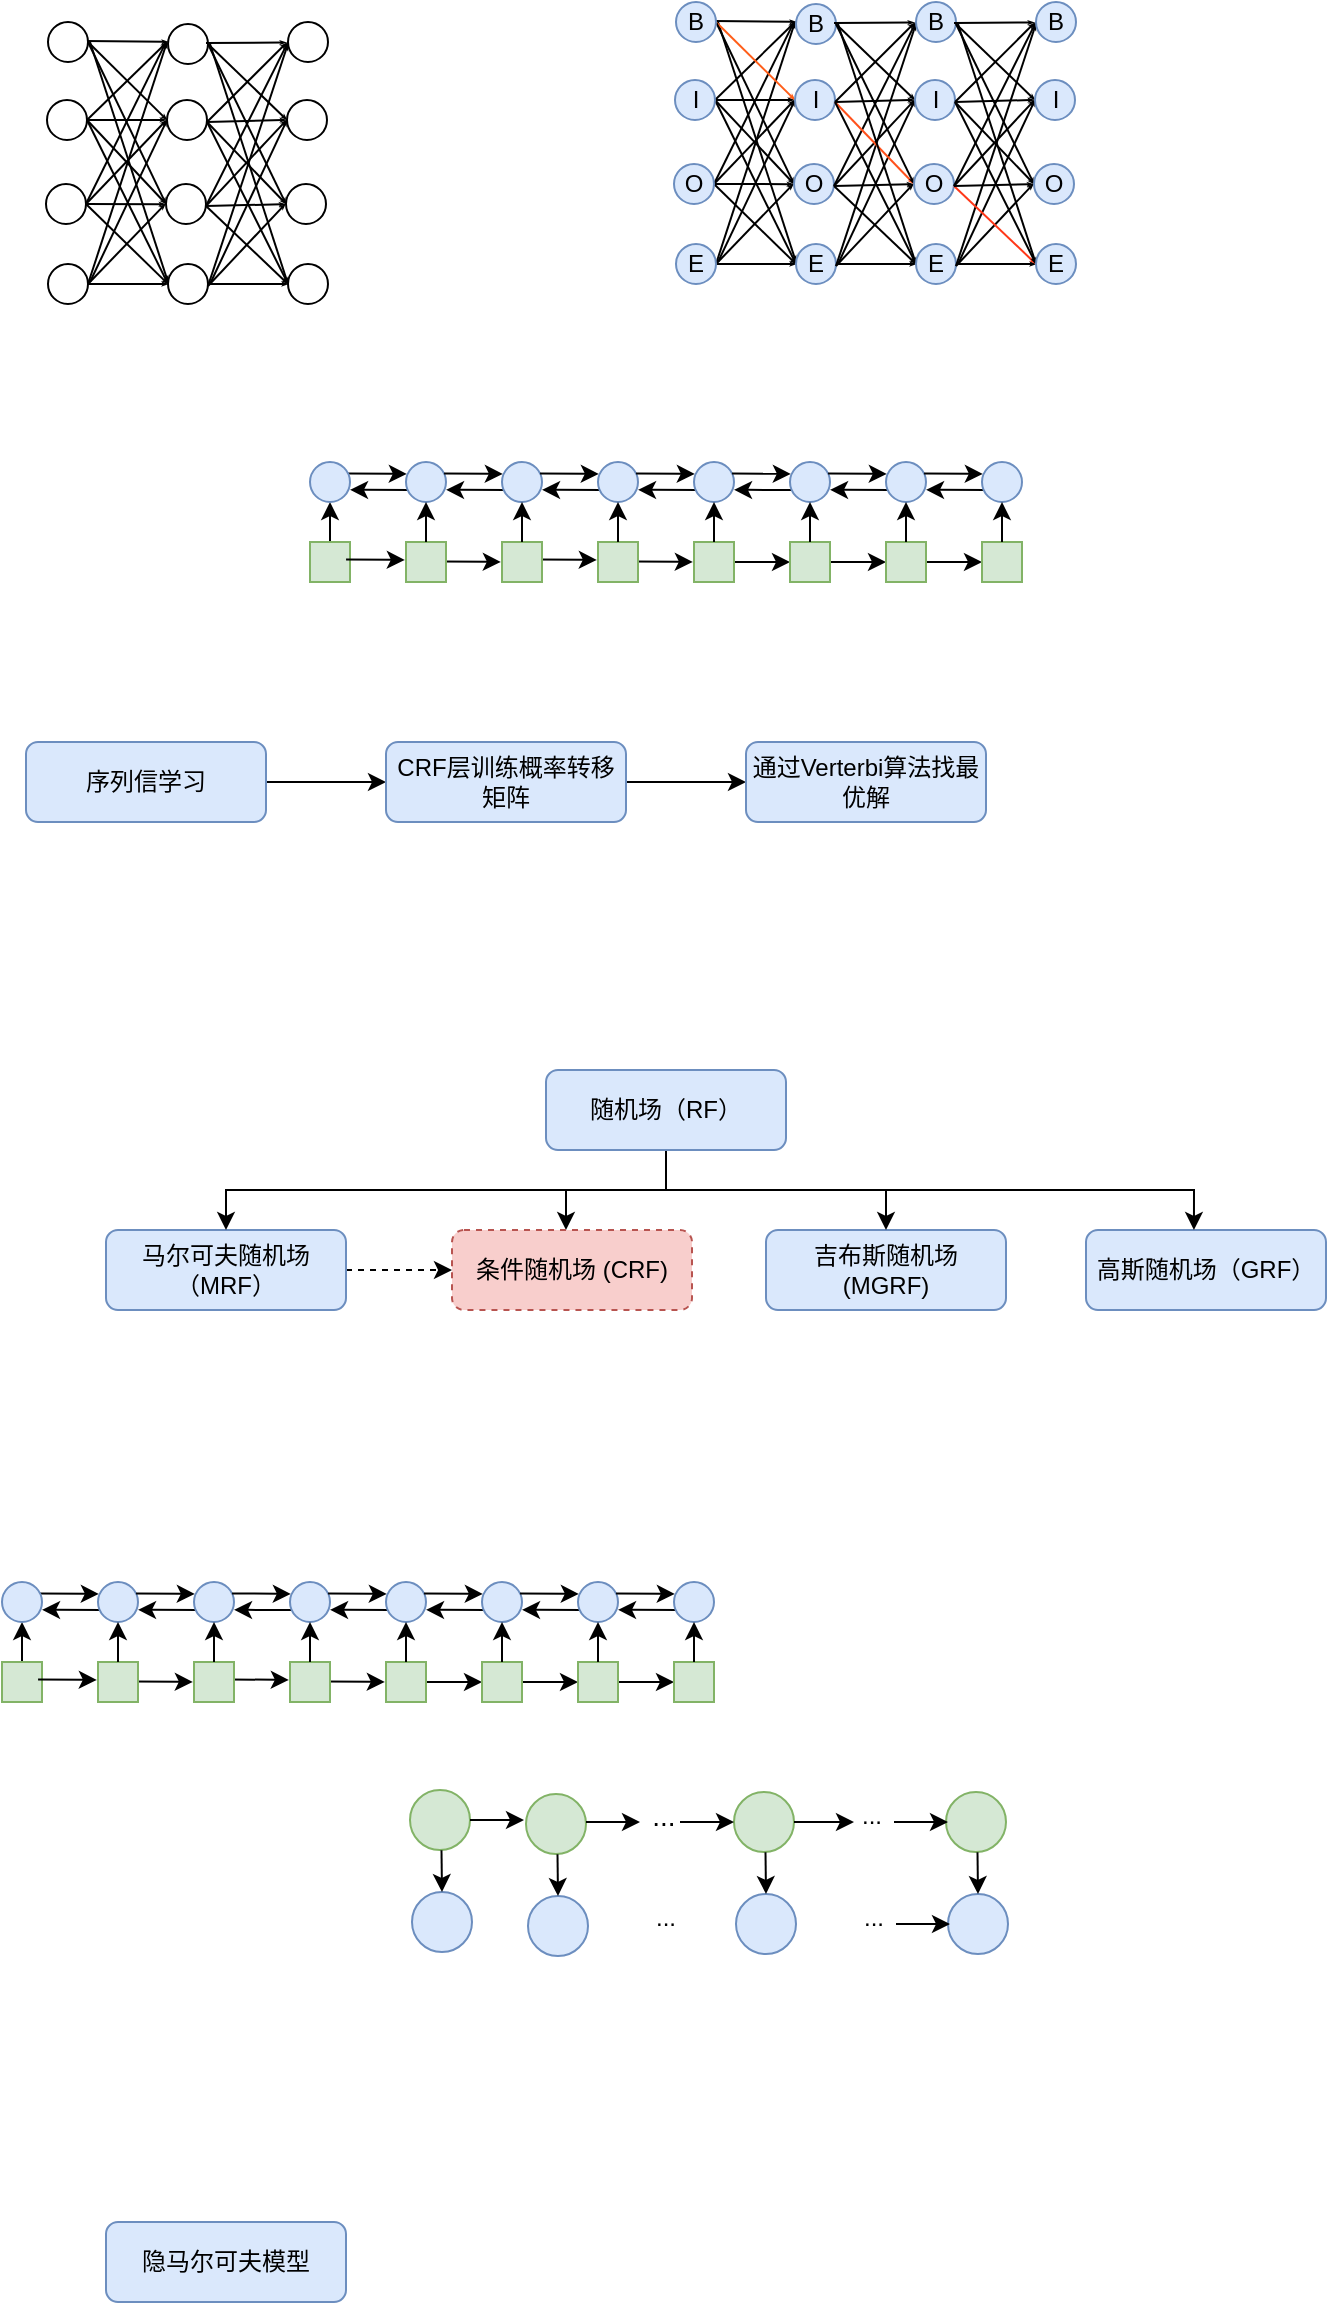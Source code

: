 <mxfile version="20.2.0" type="github">
  <diagram id="C5RBs43oDa-KdzZeNtuy" name="Page-1">
    <mxGraphModel dx="848" dy="546" grid="1" gridSize="10" guides="1" tooltips="1" connect="1" arrows="1" fold="1" page="1" pageScale="1" pageWidth="827" pageHeight="1169" math="0" shadow="0">
      <root>
        <mxCell id="WIyWlLk6GJQsqaUBKTNV-0" />
        <mxCell id="WIyWlLk6GJQsqaUBKTNV-1" parent="WIyWlLk6GJQsqaUBKTNV-0" />
        <mxCell id="gly3M6yBo6mkt92Qv2Da-63" value="" style="rounded=0;orthogonalLoop=1;jettySize=auto;html=1;exitX=0.951;exitY=0.286;exitDx=0;exitDy=0;exitPerimeter=0;endArrow=classic;endFill=1;entryX=0.021;entryY=0.297;entryDx=0;entryDy=0;entryPerimeter=0;" parent="WIyWlLk6GJQsqaUBKTNV-1" edge="1">
          <mxGeometry relative="1" as="geometry">
            <mxPoint x="414.02" y="319.72" as="sourcePoint" />
            <mxPoint x="443.42" y="319.94" as="targetPoint" />
          </mxGeometry>
        </mxCell>
        <mxCell id="gly3M6yBo6mkt92Qv2Da-64" value="" style="rounded=0;orthogonalLoop=1;jettySize=auto;html=1;exitX=0.951;exitY=0.286;exitDx=0;exitDy=0;exitPerimeter=0;endArrow=classic;endFill=1;entryX=0.021;entryY=0.297;entryDx=0;entryDy=0;entryPerimeter=0;" parent="WIyWlLk6GJQsqaUBKTNV-1" edge="1">
          <mxGeometry relative="1" as="geometry">
            <mxPoint x="366.02" y="318.72" as="sourcePoint" />
            <mxPoint x="395.42" y="318.94" as="targetPoint" />
          </mxGeometry>
        </mxCell>
        <mxCell id="gly3M6yBo6mkt92Qv2Da-61" value="" style="rounded=0;orthogonalLoop=1;jettySize=auto;html=1;exitX=0.951;exitY=0.286;exitDx=0;exitDy=0;exitPerimeter=0;endArrow=classic;endFill=1;entryX=0.021;entryY=0.297;entryDx=0;entryDy=0;entryPerimeter=0;" parent="WIyWlLk6GJQsqaUBKTNV-1" edge="1">
          <mxGeometry relative="1" as="geometry">
            <mxPoint x="318.02" y="319.72" as="sourcePoint" />
            <mxPoint x="347.42" y="319.94" as="targetPoint" />
          </mxGeometry>
        </mxCell>
        <mxCell id="gly3M6yBo6mkt92Qv2Da-28" value="" style="rounded=0;orthogonalLoop=1;jettySize=auto;html=1;exitX=0.029;exitY=0.702;exitDx=0;exitDy=0;exitPerimeter=0;entryX=1.001;entryY=0.695;entryDx=0;entryDy=0;entryPerimeter=0;" parent="WIyWlLk6GJQsqaUBKTNV-1" target="gly3M6yBo6mkt92Qv2Da-11" edge="1">
          <mxGeometry relative="1" as="geometry">
            <mxPoint x="301.58" y="284.04" as="sourcePoint" />
            <mxPoint x="280" y="284" as="targetPoint" />
          </mxGeometry>
        </mxCell>
        <mxCell id="gly3M6yBo6mkt92Qv2Da-27" value="" style="rounded=0;orthogonalLoop=1;jettySize=auto;html=1;exitX=0.951;exitY=0.286;exitDx=0;exitDy=0;exitPerimeter=0;endArrow=classic;endFill=1;entryX=0.021;entryY=0.297;entryDx=0;entryDy=0;entryPerimeter=0;" parent="WIyWlLk6GJQsqaUBKTNV-1" source="gly3M6yBo6mkt92Qv2Da-11" target="gly3M6yBo6mkt92Qv2Da-12" edge="1">
          <mxGeometry relative="1" as="geometry">
            <mxPoint x="280" y="276" as="sourcePoint" />
            <mxPoint x="300" y="276" as="targetPoint" />
          </mxGeometry>
        </mxCell>
        <mxCell id="SsMaSS-ixUV3Psy7raRa-2" value="" style="edgeStyle=orthogonalEdgeStyle;rounded=0;orthogonalLoop=1;jettySize=auto;html=1;" parent="WIyWlLk6GJQsqaUBKTNV-1" source="WIyWlLk6GJQsqaUBKTNV-3" target="SsMaSS-ixUV3Psy7raRa-0" edge="1">
          <mxGeometry relative="1" as="geometry" />
        </mxCell>
        <mxCell id="WIyWlLk6GJQsqaUBKTNV-3" value="序列信学习" style="rounded=1;whiteSpace=wrap;html=1;fontSize=12;glass=0;strokeWidth=1;shadow=0;fillColor=#dae8fc;strokeColor=#6c8ebf;" parent="WIyWlLk6GJQsqaUBKTNV-1" vertex="1">
          <mxGeometry x="110" y="410" width="120" height="40" as="geometry" />
        </mxCell>
        <mxCell id="SsMaSS-ixUV3Psy7raRa-3" value="" style="edgeStyle=orthogonalEdgeStyle;rounded=0;orthogonalLoop=1;jettySize=auto;html=1;" parent="WIyWlLk6GJQsqaUBKTNV-1" source="SsMaSS-ixUV3Psy7raRa-0" target="SsMaSS-ixUV3Psy7raRa-1" edge="1">
          <mxGeometry relative="1" as="geometry" />
        </mxCell>
        <mxCell id="SsMaSS-ixUV3Psy7raRa-0" value="CRF层训练概率转移矩阵" style="rounded=1;whiteSpace=wrap;html=1;fontSize=12;glass=0;strokeWidth=1;shadow=0;fillColor=#dae8fc;strokeColor=#6c8ebf;" parent="WIyWlLk6GJQsqaUBKTNV-1" vertex="1">
          <mxGeometry x="290" y="410" width="120" height="40" as="geometry" />
        </mxCell>
        <mxCell id="SsMaSS-ixUV3Psy7raRa-1" value="通过Verterbi算法找最优解" style="rounded=1;whiteSpace=wrap;html=1;fontSize=12;glass=0;strokeWidth=1;shadow=0;fillColor=#dae8fc;strokeColor=#6c8ebf;" parent="WIyWlLk6GJQsqaUBKTNV-1" vertex="1">
          <mxGeometry x="470" y="410" width="120" height="40" as="geometry" />
        </mxCell>
        <mxCell id="SsMaSS-ixUV3Psy7raRa-10" value="" style="edgeStyle=orthogonalEdgeStyle;rounded=0;orthogonalLoop=1;jettySize=auto;html=1;" parent="WIyWlLk6GJQsqaUBKTNV-1" source="SsMaSS-ixUV3Psy7raRa-4" edge="1">
          <mxGeometry relative="1" as="geometry">
            <mxPoint x="380" y="654" as="targetPoint" />
            <Array as="points">
              <mxPoint x="430" y="634" />
              <mxPoint x="380" y="634" />
            </Array>
          </mxGeometry>
        </mxCell>
        <mxCell id="SsMaSS-ixUV3Psy7raRa-4" value="随机场（RF）" style="rounded=1;whiteSpace=wrap;html=1;fontSize=12;glass=0;strokeWidth=1;shadow=0;fillColor=#dae8fc;strokeColor=#6c8ebf;" parent="WIyWlLk6GJQsqaUBKTNV-1" vertex="1">
          <mxGeometry x="370" y="574" width="120" height="40" as="geometry" />
        </mxCell>
        <mxCell id="SsMaSS-ixUV3Psy7raRa-20" value="" style="edgeStyle=none;rounded=0;orthogonalLoop=1;jettySize=auto;html=1;endFill=1;dashed=1;" parent="WIyWlLk6GJQsqaUBKTNV-1" source="SsMaSS-ixUV3Psy7raRa-5" target="SsMaSS-ixUV3Psy7raRa-18" edge="1">
          <mxGeometry relative="1" as="geometry">
            <Array as="points">
              <mxPoint x="300" y="674" />
            </Array>
          </mxGeometry>
        </mxCell>
        <mxCell id="SsMaSS-ixUV3Psy7raRa-5" value="马尔可夫随机场（MRF）" style="rounded=1;whiteSpace=wrap;html=1;fontSize=12;glass=0;strokeWidth=1;shadow=0;fillColor=#dae8fc;strokeColor=#6c8ebf;" parent="WIyWlLk6GJQsqaUBKTNV-1" vertex="1">
          <mxGeometry x="150" y="654" width="120" height="40" as="geometry" />
        </mxCell>
        <mxCell id="SsMaSS-ixUV3Psy7raRa-6" value="&lt;span style=&quot;text-align: left;&quot;&gt;吉布斯随机场 (MGRF)&lt;/span&gt;" style="rounded=1;whiteSpace=wrap;html=1;fontSize=12;glass=0;strokeWidth=1;shadow=0;fillColor=#dae8fc;strokeColor=#6c8ebf;" parent="WIyWlLk6GJQsqaUBKTNV-1" vertex="1">
          <mxGeometry x="480" y="654" width="120" height="40" as="geometry" />
        </mxCell>
        <mxCell id="SsMaSS-ixUV3Psy7raRa-9" value="&lt;span style=&quot;text-align: left;&quot;&gt;高斯随机场（GRF）&lt;/span&gt;" style="rounded=1;whiteSpace=wrap;html=1;fontSize=12;glass=0;strokeWidth=1;shadow=0;fillColor=#dae8fc;strokeColor=#6c8ebf;" parent="WIyWlLk6GJQsqaUBKTNV-1" vertex="1">
          <mxGeometry x="640" y="654" width="120" height="40" as="geometry" />
        </mxCell>
        <mxCell id="SsMaSS-ixUV3Psy7raRa-15" value="" style="edgeStyle=orthogonalEdgeStyle;rounded=0;orthogonalLoop=1;jettySize=auto;html=1;entryX=0.5;entryY=0;entryDx=0;entryDy=0;" parent="WIyWlLk6GJQsqaUBKTNV-1" target="SsMaSS-ixUV3Psy7raRa-5" edge="1">
          <mxGeometry relative="1" as="geometry">
            <mxPoint x="380" y="634" as="sourcePoint" />
            <mxPoint x="390.017" y="664" as="targetPoint" />
            <Array as="points">
              <mxPoint x="210" y="634" />
            </Array>
          </mxGeometry>
        </mxCell>
        <mxCell id="SsMaSS-ixUV3Psy7raRa-16" value="" style="edgeStyle=orthogonalEdgeStyle;rounded=0;orthogonalLoop=1;jettySize=auto;html=1;entryX=0.5;entryY=0;entryDx=0;entryDy=0;" parent="WIyWlLk6GJQsqaUBKTNV-1" edge="1">
          <mxGeometry relative="1" as="geometry">
            <mxPoint x="430" y="634" as="sourcePoint" />
            <mxPoint x="540" y="654" as="targetPoint" />
            <Array as="points">
              <mxPoint x="540" y="634" />
            </Array>
          </mxGeometry>
        </mxCell>
        <mxCell id="SsMaSS-ixUV3Psy7raRa-17" value="" style="edgeStyle=orthogonalEdgeStyle;rounded=0;orthogonalLoop=1;jettySize=auto;html=1;entryX=0.5;entryY=0;entryDx=0;entryDy=0;" parent="WIyWlLk6GJQsqaUBKTNV-1" edge="1">
          <mxGeometry relative="1" as="geometry">
            <mxPoint x="540" y="634" as="sourcePoint" />
            <mxPoint x="693.97" y="654" as="targetPoint" />
            <Array as="points">
              <mxPoint x="693.97" y="634" />
            </Array>
          </mxGeometry>
        </mxCell>
        <mxCell id="SsMaSS-ixUV3Psy7raRa-18" value="&lt;span style=&quot;text-align: left;&quot;&gt;条件随机场 (CRF)&lt;/span&gt;" style="rounded=1;whiteSpace=wrap;html=1;fontSize=12;glass=0;strokeWidth=1;shadow=0;fillColor=#f8cecc;strokeColor=#b85450;dashed=1;" parent="WIyWlLk6GJQsqaUBKTNV-1" vertex="1">
          <mxGeometry x="323" y="654" width="120" height="40" as="geometry" />
        </mxCell>
        <mxCell id="gly3M6yBo6mkt92Qv2Da-19" value="" style="edgeStyle=orthogonalEdgeStyle;rounded=0;orthogonalLoop=1;jettySize=auto;html=1;" parent="WIyWlLk6GJQsqaUBKTNV-1" source="gly3M6yBo6mkt92Qv2Da-3" edge="1">
          <mxGeometry relative="1" as="geometry">
            <mxPoint x="262" y="290" as="targetPoint" />
          </mxGeometry>
        </mxCell>
        <mxCell id="gly3M6yBo6mkt92Qv2Da-3" value="" style="whiteSpace=wrap;html=1;aspect=fixed;fillColor=#d5e8d4;strokeColor=#82b366;" parent="WIyWlLk6GJQsqaUBKTNV-1" vertex="1">
          <mxGeometry x="252" y="310" width="20" height="20" as="geometry" />
        </mxCell>
        <mxCell id="gly3M6yBo6mkt92Qv2Da-5" value="" style="whiteSpace=wrap;html=1;aspect=fixed;fillColor=#d5e8d4;strokeColor=#82b366;" parent="WIyWlLk6GJQsqaUBKTNV-1" vertex="1">
          <mxGeometry x="300" y="310" width="20" height="20" as="geometry" />
        </mxCell>
        <mxCell id="gly3M6yBo6mkt92Qv2Da-11" value="" style="ellipse;whiteSpace=wrap;html=1;aspect=fixed;fillColor=#dae8fc;strokeColor=#6c8ebf;" parent="WIyWlLk6GJQsqaUBKTNV-1" vertex="1">
          <mxGeometry x="252" y="270" width="20" height="20" as="geometry" />
        </mxCell>
        <mxCell id="gly3M6yBo6mkt92Qv2Da-12" value="" style="ellipse;whiteSpace=wrap;html=1;aspect=fixed;fillColor=#dae8fc;strokeColor=#6c8ebf;" parent="WIyWlLk6GJQsqaUBKTNV-1" vertex="1">
          <mxGeometry x="300" y="270" width="20" height="20" as="geometry" />
        </mxCell>
        <mxCell id="gly3M6yBo6mkt92Qv2Da-21" value="" style="edgeStyle=orthogonalEdgeStyle;rounded=0;orthogonalLoop=1;jettySize=auto;html=1;" parent="WIyWlLk6GJQsqaUBKTNV-1" edge="1">
          <mxGeometry relative="1" as="geometry">
            <mxPoint x="310" y="310" as="sourcePoint" />
            <mxPoint x="310" y="290" as="targetPoint" />
          </mxGeometry>
        </mxCell>
        <mxCell id="gly3M6yBo6mkt92Qv2Da-30" value="" style="rounded=0;orthogonalLoop=1;jettySize=auto;html=1;exitX=0.029;exitY=0.702;exitDx=0;exitDy=0;exitPerimeter=0;entryX=1.001;entryY=0.695;entryDx=0;entryDy=0;entryPerimeter=0;" parent="WIyWlLk6GJQsqaUBKTNV-1" edge="1">
          <mxGeometry relative="1" as="geometry">
            <mxPoint x="349.58" y="284.04" as="sourcePoint" />
            <mxPoint x="320.02" y="283.9" as="targetPoint" />
          </mxGeometry>
        </mxCell>
        <mxCell id="gly3M6yBo6mkt92Qv2Da-31" value="" style="rounded=0;orthogonalLoop=1;jettySize=auto;html=1;exitX=0.951;exitY=0.286;exitDx=0;exitDy=0;exitPerimeter=0;endArrow=classic;endFill=1;entryX=0.021;entryY=0.297;entryDx=0;entryDy=0;entryPerimeter=0;" parent="WIyWlLk6GJQsqaUBKTNV-1" target="gly3M6yBo6mkt92Qv2Da-33" edge="1">
          <mxGeometry relative="1" as="geometry">
            <mxPoint x="319.02" y="275.72" as="sourcePoint" />
            <mxPoint x="348" y="276" as="targetPoint" />
          </mxGeometry>
        </mxCell>
        <mxCell id="gly3M6yBo6mkt92Qv2Da-32" value="" style="whiteSpace=wrap;html=1;aspect=fixed;fillColor=#d5e8d4;strokeColor=#82b366;" parent="WIyWlLk6GJQsqaUBKTNV-1" vertex="1">
          <mxGeometry x="348" y="310" width="20" height="20" as="geometry" />
        </mxCell>
        <mxCell id="gly3M6yBo6mkt92Qv2Da-33" value="" style="ellipse;whiteSpace=wrap;html=1;aspect=fixed;fillColor=#dae8fc;strokeColor=#6c8ebf;" parent="WIyWlLk6GJQsqaUBKTNV-1" vertex="1">
          <mxGeometry x="348" y="270" width="20" height="20" as="geometry" />
        </mxCell>
        <mxCell id="gly3M6yBo6mkt92Qv2Da-34" value="" style="edgeStyle=orthogonalEdgeStyle;rounded=0;orthogonalLoop=1;jettySize=auto;html=1;" parent="WIyWlLk6GJQsqaUBKTNV-1" edge="1">
          <mxGeometry relative="1" as="geometry">
            <mxPoint x="358" y="310" as="sourcePoint" />
            <mxPoint x="358" y="290" as="targetPoint" />
          </mxGeometry>
        </mxCell>
        <mxCell id="gly3M6yBo6mkt92Qv2Da-35" value="" style="rounded=0;orthogonalLoop=1;jettySize=auto;html=1;exitX=0.029;exitY=0.702;exitDx=0;exitDy=0;exitPerimeter=0;entryX=1.001;entryY=0.695;entryDx=0;entryDy=0;entryPerimeter=0;" parent="WIyWlLk6GJQsqaUBKTNV-1" edge="1">
          <mxGeometry relative="1" as="geometry">
            <mxPoint x="397.58" y="284.04" as="sourcePoint" />
            <mxPoint x="368.02" y="283.9" as="targetPoint" />
          </mxGeometry>
        </mxCell>
        <mxCell id="gly3M6yBo6mkt92Qv2Da-36" value="" style="rounded=0;orthogonalLoop=1;jettySize=auto;html=1;exitX=0.951;exitY=0.286;exitDx=0;exitDy=0;exitPerimeter=0;endArrow=classic;endFill=1;entryX=0.021;entryY=0.297;entryDx=0;entryDy=0;entryPerimeter=0;" parent="WIyWlLk6GJQsqaUBKTNV-1" target="gly3M6yBo6mkt92Qv2Da-38" edge="1">
          <mxGeometry relative="1" as="geometry">
            <mxPoint x="367.02" y="275.72" as="sourcePoint" />
            <mxPoint x="396" y="276" as="targetPoint" />
          </mxGeometry>
        </mxCell>
        <mxCell id="gly3M6yBo6mkt92Qv2Da-37" value="" style="whiteSpace=wrap;html=1;aspect=fixed;fillColor=#d5e8d4;strokeColor=#82b366;" parent="WIyWlLk6GJQsqaUBKTNV-1" vertex="1">
          <mxGeometry x="396" y="310" width="20" height="20" as="geometry" />
        </mxCell>
        <mxCell id="gly3M6yBo6mkt92Qv2Da-38" value="" style="ellipse;whiteSpace=wrap;html=1;aspect=fixed;fillColor=#dae8fc;strokeColor=#6c8ebf;" parent="WIyWlLk6GJQsqaUBKTNV-1" vertex="1">
          <mxGeometry x="396" y="270" width="20" height="20" as="geometry" />
        </mxCell>
        <mxCell id="gly3M6yBo6mkt92Qv2Da-39" value="" style="edgeStyle=orthogonalEdgeStyle;rounded=0;orthogonalLoop=1;jettySize=auto;html=1;" parent="WIyWlLk6GJQsqaUBKTNV-1" edge="1">
          <mxGeometry relative="1" as="geometry">
            <mxPoint x="406" y="310" as="sourcePoint" />
            <mxPoint x="406" y="290" as="targetPoint" />
          </mxGeometry>
        </mxCell>
        <mxCell id="gly3M6yBo6mkt92Qv2Da-40" value="" style="rounded=0;orthogonalLoop=1;jettySize=auto;html=1;exitX=0.029;exitY=0.702;exitDx=0;exitDy=0;exitPerimeter=0;entryX=1.001;entryY=0.695;entryDx=0;entryDy=0;entryPerimeter=0;" parent="WIyWlLk6GJQsqaUBKTNV-1" edge="1">
          <mxGeometry relative="1" as="geometry">
            <mxPoint x="445.58" y="284.04" as="sourcePoint" />
            <mxPoint x="416.02" y="283.9" as="targetPoint" />
          </mxGeometry>
        </mxCell>
        <mxCell id="gly3M6yBo6mkt92Qv2Da-41" value="" style="rounded=0;orthogonalLoop=1;jettySize=auto;html=1;exitX=0.951;exitY=0.286;exitDx=0;exitDy=0;exitPerimeter=0;endArrow=classic;endFill=1;entryX=0.021;entryY=0.297;entryDx=0;entryDy=0;entryPerimeter=0;" parent="WIyWlLk6GJQsqaUBKTNV-1" target="gly3M6yBo6mkt92Qv2Da-43" edge="1">
          <mxGeometry relative="1" as="geometry">
            <mxPoint x="415.02" y="275.72" as="sourcePoint" />
            <mxPoint x="444" y="276" as="targetPoint" />
          </mxGeometry>
        </mxCell>
        <mxCell id="gly3M6yBo6mkt92Qv2Da-67" value="" style="edgeStyle=none;rounded=0;orthogonalLoop=1;jettySize=auto;html=1;endArrow=classic;endFill=1;entryX=0;entryY=0.5;entryDx=0;entryDy=0;" parent="WIyWlLk6GJQsqaUBKTNV-1" source="gly3M6yBo6mkt92Qv2Da-42" target="gly3M6yBo6mkt92Qv2Da-47" edge="1">
          <mxGeometry relative="1" as="geometry" />
        </mxCell>
        <mxCell id="gly3M6yBo6mkt92Qv2Da-42" value="" style="whiteSpace=wrap;html=1;aspect=fixed;fillColor=#d5e8d4;strokeColor=#82b366;" parent="WIyWlLk6GJQsqaUBKTNV-1" vertex="1">
          <mxGeometry x="444" y="310" width="20" height="20" as="geometry" />
        </mxCell>
        <mxCell id="gly3M6yBo6mkt92Qv2Da-43" value="" style="ellipse;whiteSpace=wrap;html=1;aspect=fixed;fillColor=#dae8fc;strokeColor=#6c8ebf;" parent="WIyWlLk6GJQsqaUBKTNV-1" vertex="1">
          <mxGeometry x="444" y="270" width="20" height="20" as="geometry" />
        </mxCell>
        <mxCell id="gly3M6yBo6mkt92Qv2Da-44" value="" style="edgeStyle=orthogonalEdgeStyle;rounded=0;orthogonalLoop=1;jettySize=auto;html=1;" parent="WIyWlLk6GJQsqaUBKTNV-1" edge="1">
          <mxGeometry relative="1" as="geometry">
            <mxPoint x="454" y="310" as="sourcePoint" />
            <mxPoint x="454" y="290" as="targetPoint" />
          </mxGeometry>
        </mxCell>
        <mxCell id="gly3M6yBo6mkt92Qv2Da-45" value="" style="rounded=0;orthogonalLoop=1;jettySize=auto;html=1;exitX=0.029;exitY=0.702;exitDx=0;exitDy=0;exitPerimeter=0;entryX=1.001;entryY=0.695;entryDx=0;entryDy=0;entryPerimeter=0;" parent="WIyWlLk6GJQsqaUBKTNV-1" edge="1">
          <mxGeometry relative="1" as="geometry">
            <mxPoint x="493.58" y="284.04" as="sourcePoint" />
            <mxPoint x="464.02" y="283.9" as="targetPoint" />
          </mxGeometry>
        </mxCell>
        <mxCell id="gly3M6yBo6mkt92Qv2Da-46" value="" style="rounded=0;orthogonalLoop=1;jettySize=auto;html=1;exitX=0.951;exitY=0.286;exitDx=0;exitDy=0;exitPerimeter=0;endArrow=classic;endFill=1;entryX=0.021;entryY=0.297;entryDx=0;entryDy=0;entryPerimeter=0;" parent="WIyWlLk6GJQsqaUBKTNV-1" target="gly3M6yBo6mkt92Qv2Da-48" edge="1">
          <mxGeometry relative="1" as="geometry">
            <mxPoint x="463.02" y="275.72" as="sourcePoint" />
            <mxPoint x="492" y="276" as="targetPoint" />
          </mxGeometry>
        </mxCell>
        <mxCell id="gly3M6yBo6mkt92Qv2Da-69" value="" style="edgeStyle=none;rounded=0;orthogonalLoop=1;jettySize=auto;html=1;endArrow=classic;endFill=1;entryX=0;entryY=0.5;entryDx=0;entryDy=0;" parent="WIyWlLk6GJQsqaUBKTNV-1" source="gly3M6yBo6mkt92Qv2Da-47" target="gly3M6yBo6mkt92Qv2Da-52" edge="1">
          <mxGeometry relative="1" as="geometry" />
        </mxCell>
        <mxCell id="gly3M6yBo6mkt92Qv2Da-47" value="" style="whiteSpace=wrap;html=1;aspect=fixed;fillColor=#d5e8d4;strokeColor=#82b366;" parent="WIyWlLk6GJQsqaUBKTNV-1" vertex="1">
          <mxGeometry x="492" y="310" width="20" height="20" as="geometry" />
        </mxCell>
        <mxCell id="gly3M6yBo6mkt92Qv2Da-48" value="" style="ellipse;whiteSpace=wrap;html=1;aspect=fixed;fillColor=#dae8fc;strokeColor=#6c8ebf;" parent="WIyWlLk6GJQsqaUBKTNV-1" vertex="1">
          <mxGeometry x="492" y="270" width="20" height="20" as="geometry" />
        </mxCell>
        <mxCell id="gly3M6yBo6mkt92Qv2Da-49" value="" style="edgeStyle=orthogonalEdgeStyle;rounded=0;orthogonalLoop=1;jettySize=auto;html=1;" parent="WIyWlLk6GJQsqaUBKTNV-1" edge="1">
          <mxGeometry relative="1" as="geometry">
            <mxPoint x="502" y="310" as="sourcePoint" />
            <mxPoint x="502" y="290" as="targetPoint" />
          </mxGeometry>
        </mxCell>
        <mxCell id="gly3M6yBo6mkt92Qv2Da-50" value="" style="rounded=0;orthogonalLoop=1;jettySize=auto;html=1;exitX=0.029;exitY=0.702;exitDx=0;exitDy=0;exitPerimeter=0;entryX=1.001;entryY=0.695;entryDx=0;entryDy=0;entryPerimeter=0;" parent="WIyWlLk6GJQsqaUBKTNV-1" edge="1">
          <mxGeometry relative="1" as="geometry">
            <mxPoint x="541.58" y="284.04" as="sourcePoint" />
            <mxPoint x="512.02" y="283.9" as="targetPoint" />
          </mxGeometry>
        </mxCell>
        <mxCell id="gly3M6yBo6mkt92Qv2Da-51" value="" style="rounded=0;orthogonalLoop=1;jettySize=auto;html=1;exitX=0.951;exitY=0.286;exitDx=0;exitDy=0;exitPerimeter=0;endArrow=classic;endFill=1;entryX=0.021;entryY=0.297;entryDx=0;entryDy=0;entryPerimeter=0;" parent="WIyWlLk6GJQsqaUBKTNV-1" target="gly3M6yBo6mkt92Qv2Da-53" edge="1">
          <mxGeometry relative="1" as="geometry">
            <mxPoint x="511.02" y="275.72" as="sourcePoint" />
            <mxPoint x="540" y="276" as="targetPoint" />
          </mxGeometry>
        </mxCell>
        <mxCell id="gly3M6yBo6mkt92Qv2Da-71" value="" style="edgeStyle=none;rounded=0;orthogonalLoop=1;jettySize=auto;html=1;endArrow=classic;endFill=1;entryX=0;entryY=0.5;entryDx=0;entryDy=0;" parent="WIyWlLk6GJQsqaUBKTNV-1" source="gly3M6yBo6mkt92Qv2Da-52" target="gly3M6yBo6mkt92Qv2Da-57" edge="1">
          <mxGeometry relative="1" as="geometry" />
        </mxCell>
        <mxCell id="gly3M6yBo6mkt92Qv2Da-52" value="" style="whiteSpace=wrap;html=1;aspect=fixed;fillColor=#d5e8d4;strokeColor=#82b366;" parent="WIyWlLk6GJQsqaUBKTNV-1" vertex="1">
          <mxGeometry x="540" y="310" width="20" height="20" as="geometry" />
        </mxCell>
        <mxCell id="gly3M6yBo6mkt92Qv2Da-53" value="" style="ellipse;whiteSpace=wrap;html=1;aspect=fixed;fillColor=#dae8fc;strokeColor=#6c8ebf;" parent="WIyWlLk6GJQsqaUBKTNV-1" vertex="1">
          <mxGeometry x="540" y="270" width="20" height="20" as="geometry" />
        </mxCell>
        <mxCell id="gly3M6yBo6mkt92Qv2Da-54" value="" style="edgeStyle=orthogonalEdgeStyle;rounded=0;orthogonalLoop=1;jettySize=auto;html=1;" parent="WIyWlLk6GJQsqaUBKTNV-1" edge="1">
          <mxGeometry relative="1" as="geometry">
            <mxPoint x="550" y="310" as="sourcePoint" />
            <mxPoint x="550" y="290" as="targetPoint" />
          </mxGeometry>
        </mxCell>
        <mxCell id="gly3M6yBo6mkt92Qv2Da-55" value="" style="rounded=0;orthogonalLoop=1;jettySize=auto;html=1;exitX=0.029;exitY=0.702;exitDx=0;exitDy=0;exitPerimeter=0;entryX=1.001;entryY=0.695;entryDx=0;entryDy=0;entryPerimeter=0;" parent="WIyWlLk6GJQsqaUBKTNV-1" edge="1">
          <mxGeometry relative="1" as="geometry">
            <mxPoint x="589.58" y="284.04" as="sourcePoint" />
            <mxPoint x="560.02" y="283.9" as="targetPoint" />
          </mxGeometry>
        </mxCell>
        <mxCell id="gly3M6yBo6mkt92Qv2Da-56" value="" style="rounded=0;orthogonalLoop=1;jettySize=auto;html=1;exitX=0.951;exitY=0.286;exitDx=0;exitDy=0;exitPerimeter=0;endArrow=classic;endFill=1;entryX=0.021;entryY=0.297;entryDx=0;entryDy=0;entryPerimeter=0;" parent="WIyWlLk6GJQsqaUBKTNV-1" target="gly3M6yBo6mkt92Qv2Da-58" edge="1">
          <mxGeometry relative="1" as="geometry">
            <mxPoint x="559.02" y="275.72" as="sourcePoint" />
            <mxPoint x="588" y="276" as="targetPoint" />
          </mxGeometry>
        </mxCell>
        <mxCell id="gly3M6yBo6mkt92Qv2Da-57" value="" style="whiteSpace=wrap;html=1;aspect=fixed;fillColor=#d5e8d4;strokeColor=#82b366;" parent="WIyWlLk6GJQsqaUBKTNV-1" vertex="1">
          <mxGeometry x="588" y="310" width="20" height="20" as="geometry" />
        </mxCell>
        <mxCell id="gly3M6yBo6mkt92Qv2Da-58" value="" style="ellipse;whiteSpace=wrap;html=1;aspect=fixed;fillColor=#dae8fc;strokeColor=#6c8ebf;" parent="WIyWlLk6GJQsqaUBKTNV-1" vertex="1">
          <mxGeometry x="588" y="270" width="20" height="20" as="geometry" />
        </mxCell>
        <mxCell id="gly3M6yBo6mkt92Qv2Da-59" value="" style="edgeStyle=orthogonalEdgeStyle;rounded=0;orthogonalLoop=1;jettySize=auto;html=1;" parent="WIyWlLk6GJQsqaUBKTNV-1" edge="1">
          <mxGeometry relative="1" as="geometry">
            <mxPoint x="598" y="310" as="sourcePoint" />
            <mxPoint x="598" y="290" as="targetPoint" />
          </mxGeometry>
        </mxCell>
        <mxCell id="gly3M6yBo6mkt92Qv2Da-60" value="" style="rounded=0;orthogonalLoop=1;jettySize=auto;html=1;exitX=0.951;exitY=0.286;exitDx=0;exitDy=0;exitPerimeter=0;endArrow=classic;endFill=1;entryX=0.021;entryY=0.297;entryDx=0;entryDy=0;entryPerimeter=0;" parent="WIyWlLk6GJQsqaUBKTNV-1" edge="1">
          <mxGeometry relative="1" as="geometry">
            <mxPoint x="270.02" y="318.72" as="sourcePoint" />
            <mxPoint x="299.42" y="318.94" as="targetPoint" />
          </mxGeometry>
        </mxCell>
        <mxCell id="cCAYdUyXUanbqZRgbHQI-0" style="rounded=0;orthogonalLoop=1;jettySize=auto;html=1;exitX=1;exitY=0.5;exitDx=0;exitDy=0;endArrow=classicThin;endFill=0;startSize=3;endSize=0;entryX=0;entryY=0.5;entryDx=0;entryDy=0;" parent="WIyWlLk6GJQsqaUBKTNV-1" source="cCAYdUyXUanbqZRgbHQI-22" target="cCAYdUyXUanbqZRgbHQI-23" edge="1">
          <mxGeometry relative="1" as="geometry">
            <mxPoint x="464" y="141" as="sourcePoint" />
            <mxPoint x="496" y="170" as="targetPoint" />
          </mxGeometry>
        </mxCell>
        <mxCell id="cCAYdUyXUanbqZRgbHQI-1" style="rounded=0;orthogonalLoop=1;jettySize=auto;html=1;exitX=1;exitY=0.5;exitDx=0;exitDy=0;entryX=-0.015;entryY=0.497;entryDx=0;entryDy=0;endArrow=classicThin;endFill=0;startSize=3;endSize=0;entryPerimeter=0;" parent="WIyWlLk6GJQsqaUBKTNV-1" source="cCAYdUyXUanbqZRgbHQI-22" target="cCAYdUyXUanbqZRgbHQI-21" edge="1">
          <mxGeometry relative="1" as="geometry">
            <mxPoint x="465" y="181" as="sourcePoint" />
            <mxPoint x="506" y="180" as="targetPoint" />
          </mxGeometry>
        </mxCell>
        <mxCell id="cCAYdUyXUanbqZRgbHQI-2" style="rounded=0;orthogonalLoop=1;jettySize=auto;html=1;entryX=0;entryY=0.5;entryDx=0;entryDy=0;endArrow=classicThin;endFill=0;startSize=3;endSize=0;" parent="WIyWlLk6GJQsqaUBKTNV-1" target="cCAYdUyXUanbqZRgbHQI-19" edge="1">
          <mxGeometry relative="1" as="geometry">
            <mxPoint x="456" y="170" as="sourcePoint" />
            <mxPoint x="504" y="140" as="targetPoint" />
          </mxGeometry>
        </mxCell>
        <mxCell id="cCAYdUyXUanbqZRgbHQI-3" style="rounded=0;orthogonalLoop=1;jettySize=auto;html=1;exitX=1;exitY=0.5;exitDx=0;exitDy=0;endArrow=classicThin;endFill=0;startSize=3;endSize=0;" parent="WIyWlLk6GJQsqaUBKTNV-1" source="cCAYdUyXUanbqZRgbHQI-22" edge="1">
          <mxGeometry relative="1" as="geometry">
            <mxPoint x="452.5" y="172" as="sourcePoint" />
            <mxPoint x="494.5" y="50" as="targetPoint" />
          </mxGeometry>
        </mxCell>
        <mxCell id="cCAYdUyXUanbqZRgbHQI-4" style="rounded=0;orthogonalLoop=1;jettySize=auto;html=1;exitX=1;exitY=0.5;exitDx=0;exitDy=0;entryX=0;entryY=0.5;entryDx=0;entryDy=0;endArrow=classicThin;endFill=0;startSize=3;endSize=0;" parent="WIyWlLk6GJQsqaUBKTNV-1" source="cCAYdUyXUanbqZRgbHQI-20" target="cCAYdUyXUanbqZRgbHQI-23" edge="1">
          <mxGeometry relative="1" as="geometry">
            <mxPoint x="464.0" y="141.0" as="sourcePoint" />
            <mxPoint x="503.6" y="138.66" as="targetPoint" />
          </mxGeometry>
        </mxCell>
        <mxCell id="cCAYdUyXUanbqZRgbHQI-5" style="rounded=0;orthogonalLoop=1;jettySize=auto;html=1;exitX=1;exitY=0.5;exitDx=0;exitDy=0;entryX=-0.019;entryY=0.504;entryDx=0;entryDy=0;entryPerimeter=0;endArrow=classicThin;endFill=0;startSize=3;endSize=0;" parent="WIyWlLk6GJQsqaUBKTNV-1" source="cCAYdUyXUanbqZRgbHQI-20" target="cCAYdUyXUanbqZRgbHQI-21" edge="1">
          <mxGeometry relative="1" as="geometry">
            <mxPoint x="464.0" y="141" as="sourcePoint" />
            <mxPoint x="504.04" y="96.48" as="targetPoint" />
          </mxGeometry>
        </mxCell>
        <mxCell id="cCAYdUyXUanbqZRgbHQI-6" style="rounded=0;orthogonalLoop=1;jettySize=auto;html=1;exitX=1;exitY=0.5;exitDx=0;exitDy=0;endArrow=classicThin;endFill=0;startSize=3;endSize=0;" parent="WIyWlLk6GJQsqaUBKTNV-1" source="cCAYdUyXUanbqZRgbHQI-20" edge="1">
          <mxGeometry relative="1" as="geometry">
            <mxPoint x="451.0" y="131" as="sourcePoint" />
            <mxPoint x="494" y="50" as="targetPoint" />
          </mxGeometry>
        </mxCell>
        <mxCell id="cCAYdUyXUanbqZRgbHQI-7" style="rounded=0;orthogonalLoop=1;jettySize=auto;html=1;exitX=1;exitY=0.5;exitDx=0;exitDy=0;entryX=-0.013;entryY=0.502;entryDx=0;entryDy=0;endArrow=classicThin;endFill=0;startSize=3;endSize=0;entryPerimeter=0;" parent="WIyWlLk6GJQsqaUBKTNV-1" source="cCAYdUyXUanbqZRgbHQI-20" target="cCAYdUyXUanbqZRgbHQI-19" edge="1">
          <mxGeometry relative="1" as="geometry">
            <mxPoint x="464.0" y="141" as="sourcePoint" />
            <mxPoint x="505.0" y="60" as="targetPoint" />
          </mxGeometry>
        </mxCell>
        <mxCell id="cCAYdUyXUanbqZRgbHQI-8" style="rounded=0;orthogonalLoop=1;jettySize=auto;html=1;exitX=1;exitY=0.5;exitDx=0;exitDy=0;entryX=0;entryY=0.5;entryDx=0;entryDy=0;endArrow=classicThin;endFill=0;startSize=3;endSize=0;" parent="WIyWlLk6GJQsqaUBKTNV-1" source="cCAYdUyXUanbqZRgbHQI-18" target="cCAYdUyXUanbqZRgbHQI-21" edge="1">
          <mxGeometry relative="1" as="geometry">
            <mxPoint x="464.5" y="99" as="sourcePoint" />
            <mxPoint x="496" y="130" as="targetPoint" />
          </mxGeometry>
        </mxCell>
        <mxCell id="cCAYdUyXUanbqZRgbHQI-9" style="rounded=0;orthogonalLoop=1;jettySize=auto;html=1;exitX=1;exitY=0.5;exitDx=0;exitDy=0;entryX=-0.02;entryY=0.498;entryDx=0;entryDy=0;entryPerimeter=0;endArrow=classicThin;endFill=0;startSize=3;endSize=0;" parent="WIyWlLk6GJQsqaUBKTNV-1" source="cCAYdUyXUanbqZRgbHQI-18" target="cCAYdUyXUanbqZRgbHQI-19" edge="1">
          <mxGeometry relative="1" as="geometry">
            <mxPoint x="466" y="100" as="sourcePoint" />
            <mxPoint x="496" y="90" as="targetPoint" />
          </mxGeometry>
        </mxCell>
        <mxCell id="cCAYdUyXUanbqZRgbHQI-10" style="rounded=0;orthogonalLoop=1;jettySize=auto;html=1;exitX=1;exitY=0.5;exitDx=0;exitDy=0;entryX=-0.027;entryY=0.504;entryDx=0;entryDy=0;entryPerimeter=0;endArrow=classicThin;endFill=0;startSize=3;endSize=0;" parent="WIyWlLk6GJQsqaUBKTNV-1" edge="1">
          <mxGeometry relative="1" as="geometry">
            <mxPoint x="454.5" y="89" as="sourcePoint" />
            <mxPoint x="494.46" y="50.08" as="targetPoint" />
          </mxGeometry>
        </mxCell>
        <mxCell id="cCAYdUyXUanbqZRgbHQI-11" style="rounded=0;orthogonalLoop=1;jettySize=auto;html=1;entryX=0;entryY=0.5;entryDx=0;entryDy=0;endArrow=classicThin;endFill=0;startSize=3;endSize=0;exitX=1;exitY=0.5;exitDx=0;exitDy=0;" parent="WIyWlLk6GJQsqaUBKTNV-1" source="cCAYdUyXUanbqZRgbHQI-18" target="cCAYdUyXUanbqZRgbHQI-23" edge="1">
          <mxGeometry relative="1" as="geometry">
            <mxPoint x="456" y="90" as="sourcePoint" />
            <mxPoint x="513.7" y="108.16" as="targetPoint" />
            <Array as="points" />
          </mxGeometry>
        </mxCell>
        <mxCell id="cCAYdUyXUanbqZRgbHQI-12" style="rounded=0;orthogonalLoop=1;jettySize=auto;html=1;endArrow=classicThin;endFill=0;startSize=3;endSize=0;" parent="WIyWlLk6GJQsqaUBKTNV-1" edge="1">
          <mxGeometry relative="1" as="geometry">
            <mxPoint x="456" y="50" as="sourcePoint" />
            <mxPoint x="495" y="170" as="targetPoint" />
          </mxGeometry>
        </mxCell>
        <mxCell id="cCAYdUyXUanbqZRgbHQI-13" style="rounded=0;orthogonalLoop=1;jettySize=auto;html=1;exitX=1;exitY=0.5;exitDx=0;exitDy=0;entryX=0;entryY=0.5;entryDx=0;entryDy=0;endArrow=classicThin;endFill=0;startSize=3;endSize=0;strokeColor=#FF5E19;" parent="WIyWlLk6GJQsqaUBKTNV-1" source="cCAYdUyXUanbqZRgbHQI-16" target="cCAYdUyXUanbqZRgbHQI-19" edge="1">
          <mxGeometry relative="1" as="geometry">
            <mxPoint x="465" y="60" as="sourcePoint" />
            <mxPoint x="505" y="60" as="targetPoint" />
          </mxGeometry>
        </mxCell>
        <mxCell id="cCAYdUyXUanbqZRgbHQI-14" style="rounded=0;orthogonalLoop=1;jettySize=auto;html=1;entryX=0;entryY=0.5;entryDx=0;entryDy=0;exitX=1;exitY=0.5;exitDx=0;exitDy=0;endArrow=classicThin;endFill=0;startSize=3;endSize=0;" parent="WIyWlLk6GJQsqaUBKTNV-1" source="cCAYdUyXUanbqZRgbHQI-16" target="cCAYdUyXUanbqZRgbHQI-21" edge="1">
          <mxGeometry relative="1" as="geometry">
            <mxPoint x="456" y="50" as="sourcePoint" />
            <mxPoint x="504.5" y="98" as="targetPoint" />
          </mxGeometry>
        </mxCell>
        <mxCell id="cCAYdUyXUanbqZRgbHQI-15" style="rounded=0;orthogonalLoop=1;jettySize=auto;html=1;exitX=1;exitY=0.476;exitDx=0;exitDy=0;entryX=0;entryY=0.5;entryDx=0;entryDy=0;endArrow=classicThin;endFill=0;jumpSize=3;startSize=3;endSize=0;exitPerimeter=0;" parent="WIyWlLk6GJQsqaUBKTNV-1" edge="1">
          <mxGeometry relative="1" as="geometry">
            <mxPoint x="454" y="49.52" as="sourcePoint" />
            <mxPoint x="495.0" y="49.94" as="targetPoint" />
          </mxGeometry>
        </mxCell>
        <mxCell id="cCAYdUyXUanbqZRgbHQI-16" value="B" style="ellipse;whiteSpace=wrap;html=1;aspect=fixed;fillColor=#dae8fc;strokeColor=#6c8ebf;" parent="WIyWlLk6GJQsqaUBKTNV-1" vertex="1">
          <mxGeometry x="435" y="40" width="20" height="20" as="geometry" />
        </mxCell>
        <mxCell id="cCAYdUyXUanbqZRgbHQI-17" value="B" style="ellipse;whiteSpace=wrap;html=1;aspect=fixed;fillColor=#dae8fc;strokeColor=#6c8ebf;" parent="WIyWlLk6GJQsqaUBKTNV-1" vertex="1">
          <mxGeometry x="495" y="41" width="20" height="20" as="geometry" />
        </mxCell>
        <mxCell id="cCAYdUyXUanbqZRgbHQI-18" value="I" style="ellipse;whiteSpace=wrap;html=1;aspect=fixed;fillColor=#dae8fc;strokeColor=#6c8ebf;" parent="WIyWlLk6GJQsqaUBKTNV-1" vertex="1">
          <mxGeometry x="434.5" y="79" width="20" height="20" as="geometry" />
        </mxCell>
        <mxCell id="cCAYdUyXUanbqZRgbHQI-19" value="I" style="ellipse;whiteSpace=wrap;html=1;aspect=fixed;fillColor=#dae8fc;strokeColor=#6c8ebf;" parent="WIyWlLk6GJQsqaUBKTNV-1" vertex="1">
          <mxGeometry x="494.5" y="79" width="20" height="20" as="geometry" />
        </mxCell>
        <mxCell id="cCAYdUyXUanbqZRgbHQI-20" value="O" style="ellipse;whiteSpace=wrap;html=1;aspect=fixed;fillColor=#dae8fc;strokeColor=#6c8ebf;" parent="WIyWlLk6GJQsqaUBKTNV-1" vertex="1">
          <mxGeometry x="434" y="121" width="20" height="20" as="geometry" />
        </mxCell>
        <mxCell id="cCAYdUyXUanbqZRgbHQI-21" value="O" style="ellipse;whiteSpace=wrap;html=1;aspect=fixed;fillColor=#dae8fc;strokeColor=#6c8ebf;" parent="WIyWlLk6GJQsqaUBKTNV-1" vertex="1">
          <mxGeometry x="494" y="121" width="20" height="20" as="geometry" />
        </mxCell>
        <mxCell id="cCAYdUyXUanbqZRgbHQI-22" value="E" style="ellipse;whiteSpace=wrap;html=1;aspect=fixed;fillColor=#dae8fc;strokeColor=#6c8ebf;" parent="WIyWlLk6GJQsqaUBKTNV-1" vertex="1">
          <mxGeometry x="435" y="161" width="20" height="20" as="geometry" />
        </mxCell>
        <mxCell id="cCAYdUyXUanbqZRgbHQI-23" value="E" style="ellipse;whiteSpace=wrap;html=1;aspect=fixed;fillColor=#dae8fc;strokeColor=#6c8ebf;" parent="WIyWlLk6GJQsqaUBKTNV-1" vertex="1">
          <mxGeometry x="495" y="161" width="20" height="20" as="geometry" />
        </mxCell>
        <mxCell id="cCAYdUyXUanbqZRgbHQI-24" style="edgeStyle=none;rounded=0;orthogonalLoop=1;jettySize=auto;html=1;exitX=0;exitY=0.5;exitDx=0;exitDy=0;entryX=-0.002;entryY=0.452;entryDx=0;entryDy=0;entryPerimeter=0;" parent="WIyWlLk6GJQsqaUBKTNV-1" source="cCAYdUyXUanbqZRgbHQI-21" target="cCAYdUyXUanbqZRgbHQI-21" edge="1">
          <mxGeometry relative="1" as="geometry" />
        </mxCell>
        <mxCell id="cCAYdUyXUanbqZRgbHQI-25" style="rounded=0;orthogonalLoop=1;jettySize=auto;html=1;endArrow=classicThin;endFill=0;startSize=3;endSize=0;entryX=0;entryY=0.5;entryDx=0;entryDy=0;" parent="WIyWlLk6GJQsqaUBKTNV-1" target="cCAYdUyXUanbqZRgbHQI-44" edge="1">
          <mxGeometry relative="1" as="geometry">
            <mxPoint x="515" y="171" as="sourcePoint" />
            <mxPoint x="556" y="171" as="targetPoint" />
          </mxGeometry>
        </mxCell>
        <mxCell id="cCAYdUyXUanbqZRgbHQI-26" style="rounded=0;orthogonalLoop=1;jettySize=auto;html=1;exitX=1;exitY=0.5;exitDx=0;exitDy=0;entryX=-0.015;entryY=0.497;entryDx=0;entryDy=0;endArrow=classicThin;endFill=0;startSize=3;endSize=0;entryPerimeter=0;" parent="WIyWlLk6GJQsqaUBKTNV-1" target="cCAYdUyXUanbqZRgbHQI-43" edge="1">
          <mxGeometry relative="1" as="geometry">
            <mxPoint x="515" y="172" as="sourcePoint" />
            <mxPoint x="566" y="181" as="targetPoint" />
          </mxGeometry>
        </mxCell>
        <mxCell id="cCAYdUyXUanbqZRgbHQI-27" style="rounded=0;orthogonalLoop=1;jettySize=auto;html=1;entryX=0;entryY=0.5;entryDx=0;entryDy=0;endArrow=classicThin;endFill=0;startSize=3;endSize=0;" parent="WIyWlLk6GJQsqaUBKTNV-1" target="cCAYdUyXUanbqZRgbHQI-42" edge="1">
          <mxGeometry relative="1" as="geometry">
            <mxPoint x="516" y="171" as="sourcePoint" />
            <mxPoint x="564" y="141" as="targetPoint" />
          </mxGeometry>
        </mxCell>
        <mxCell id="cCAYdUyXUanbqZRgbHQI-28" style="rounded=0;orthogonalLoop=1;jettySize=auto;html=1;exitX=1;exitY=0.5;exitDx=0;exitDy=0;endArrow=classicThin;endFill=0;startSize=3;endSize=0;entryX=-0.004;entryY=0.556;entryDx=0;entryDy=0;entryPerimeter=0;" parent="WIyWlLk6GJQsqaUBKTNV-1" target="cCAYdUyXUanbqZRgbHQI-41" edge="1">
          <mxGeometry relative="1" as="geometry">
            <mxPoint x="515" y="172" as="sourcePoint" />
            <mxPoint x="554.5" y="51" as="targetPoint" />
          </mxGeometry>
        </mxCell>
        <mxCell id="cCAYdUyXUanbqZRgbHQI-29" style="rounded=0;orthogonalLoop=1;jettySize=auto;html=1;exitX=1;exitY=0.5;exitDx=0;exitDy=0;entryX=0;entryY=0.5;entryDx=0;entryDy=0;endArrow=classicThin;endFill=0;startSize=3;endSize=0;" parent="WIyWlLk6GJQsqaUBKTNV-1" target="cCAYdUyXUanbqZRgbHQI-44" edge="1">
          <mxGeometry relative="1" as="geometry">
            <mxPoint x="514" y="132" as="sourcePoint" />
            <mxPoint x="563.6" y="139.66" as="targetPoint" />
          </mxGeometry>
        </mxCell>
        <mxCell id="cCAYdUyXUanbqZRgbHQI-30" style="rounded=0;orthogonalLoop=1;jettySize=auto;html=1;exitX=1;exitY=0.5;exitDx=0;exitDy=0;entryX=-0.019;entryY=0.504;entryDx=0;entryDy=0;entryPerimeter=0;endArrow=classicThin;endFill=0;startSize=3;endSize=0;" parent="WIyWlLk6GJQsqaUBKTNV-1" target="cCAYdUyXUanbqZRgbHQI-43" edge="1">
          <mxGeometry relative="1" as="geometry">
            <mxPoint x="514" y="132" as="sourcePoint" />
            <mxPoint x="564.04" y="97.48" as="targetPoint" />
          </mxGeometry>
        </mxCell>
        <mxCell id="cCAYdUyXUanbqZRgbHQI-31" style="rounded=0;orthogonalLoop=1;jettySize=auto;html=1;exitX=1;exitY=0.5;exitDx=0;exitDy=0;endArrow=classicThin;endFill=0;startSize=3;endSize=0;entryX=0;entryY=0.5;entryDx=0;entryDy=0;" parent="WIyWlLk6GJQsqaUBKTNV-1" target="cCAYdUyXUanbqZRgbHQI-41" edge="1">
          <mxGeometry relative="1" as="geometry">
            <mxPoint x="514" y="132" as="sourcePoint" />
            <mxPoint x="554" y="51" as="targetPoint" />
          </mxGeometry>
        </mxCell>
        <mxCell id="cCAYdUyXUanbqZRgbHQI-32" style="rounded=0;orthogonalLoop=1;jettySize=auto;html=1;exitX=1;exitY=0.5;exitDx=0;exitDy=0;entryX=-0.013;entryY=0.502;entryDx=0;entryDy=0;endArrow=classicThin;endFill=0;startSize=3;endSize=0;entryPerimeter=0;" parent="WIyWlLk6GJQsqaUBKTNV-1" target="cCAYdUyXUanbqZRgbHQI-42" edge="1">
          <mxGeometry relative="1" as="geometry">
            <mxPoint x="514" y="132" as="sourcePoint" />
            <mxPoint x="565.0" y="61" as="targetPoint" />
          </mxGeometry>
        </mxCell>
        <mxCell id="cCAYdUyXUanbqZRgbHQI-33" style="rounded=0;orthogonalLoop=1;jettySize=auto;html=1;exitX=1;exitY=0.5;exitDx=0;exitDy=0;entryX=0;entryY=0.5;entryDx=0;entryDy=0;endArrow=classicThin;endFill=0;startSize=3;endSize=0;strokeColor=#FF511C;" parent="WIyWlLk6GJQsqaUBKTNV-1" target="cCAYdUyXUanbqZRgbHQI-43" edge="1">
          <mxGeometry relative="1" as="geometry">
            <mxPoint x="514.5" y="90" as="sourcePoint" />
            <mxPoint x="556" y="131" as="targetPoint" />
          </mxGeometry>
        </mxCell>
        <mxCell id="cCAYdUyXUanbqZRgbHQI-34" style="rounded=0;orthogonalLoop=1;jettySize=auto;html=1;exitX=1;exitY=0.5;exitDx=0;exitDy=0;entryX=-0.02;entryY=0.498;entryDx=0;entryDy=0;entryPerimeter=0;endArrow=classicThin;endFill=0;startSize=3;endSize=0;" parent="WIyWlLk6GJQsqaUBKTNV-1" target="cCAYdUyXUanbqZRgbHQI-42" edge="1">
          <mxGeometry relative="1" as="geometry">
            <mxPoint x="514.5" y="90" as="sourcePoint" />
            <mxPoint x="556" y="91" as="targetPoint" />
          </mxGeometry>
        </mxCell>
        <mxCell id="cCAYdUyXUanbqZRgbHQI-35" style="rounded=0;orthogonalLoop=1;jettySize=auto;html=1;exitX=1;exitY=0.5;exitDx=0;exitDy=0;entryX=-0.038;entryY=0.522;entryDx=0;entryDy=0;entryPerimeter=0;endArrow=classicThin;endFill=0;startSize=3;endSize=0;" parent="WIyWlLk6GJQsqaUBKTNV-1" target="cCAYdUyXUanbqZRgbHQI-41" edge="1">
          <mxGeometry relative="1" as="geometry">
            <mxPoint x="514.5" y="90" as="sourcePoint" />
            <mxPoint x="554.46" y="51.08" as="targetPoint" />
          </mxGeometry>
        </mxCell>
        <mxCell id="cCAYdUyXUanbqZRgbHQI-36" style="rounded=0;orthogonalLoop=1;jettySize=auto;html=1;entryX=0;entryY=0.5;entryDx=0;entryDy=0;endArrow=classicThin;endFill=0;startSize=3;endSize=0;exitX=1;exitY=0.5;exitDx=0;exitDy=0;" parent="WIyWlLk6GJQsqaUBKTNV-1" target="cCAYdUyXUanbqZRgbHQI-44" edge="1">
          <mxGeometry relative="1" as="geometry">
            <mxPoint x="514.5" y="90" as="sourcePoint" />
            <mxPoint x="573.7" y="109.16" as="targetPoint" />
            <Array as="points" />
          </mxGeometry>
        </mxCell>
        <mxCell id="cCAYdUyXUanbqZRgbHQI-37" style="rounded=0;orthogonalLoop=1;jettySize=auto;html=1;endArrow=classicThin;endFill=0;startSize=3;endSize=0;" parent="WIyWlLk6GJQsqaUBKTNV-1" edge="1">
          <mxGeometry relative="1" as="geometry">
            <mxPoint x="516" y="51" as="sourcePoint" />
            <mxPoint x="555" y="171" as="targetPoint" />
          </mxGeometry>
        </mxCell>
        <mxCell id="cCAYdUyXUanbqZRgbHQI-38" style="rounded=0;orthogonalLoop=1;jettySize=auto;html=1;exitX=1;exitY=0.5;exitDx=0;exitDy=0;entryX=0;entryY=0.5;entryDx=0;entryDy=0;endArrow=classicThin;endFill=0;startSize=3;endSize=0;" parent="WIyWlLk6GJQsqaUBKTNV-1" target="cCAYdUyXUanbqZRgbHQI-42" edge="1">
          <mxGeometry relative="1" as="geometry">
            <mxPoint x="515" y="51" as="sourcePoint" />
            <mxPoint x="565" y="61" as="targetPoint" />
          </mxGeometry>
        </mxCell>
        <mxCell id="cCAYdUyXUanbqZRgbHQI-39" style="rounded=0;orthogonalLoop=1;jettySize=auto;html=1;entryX=0;entryY=0.5;entryDx=0;entryDy=0;exitX=1;exitY=0.5;exitDx=0;exitDy=0;endArrow=classicThin;endFill=0;startSize=3;endSize=0;" parent="WIyWlLk6GJQsqaUBKTNV-1" target="cCAYdUyXUanbqZRgbHQI-43" edge="1">
          <mxGeometry relative="1" as="geometry">
            <mxPoint x="515" y="51" as="sourcePoint" />
            <mxPoint x="564.5" y="99" as="targetPoint" />
          </mxGeometry>
        </mxCell>
        <mxCell id="cCAYdUyXUanbqZRgbHQI-40" style="rounded=0;orthogonalLoop=1;jettySize=auto;html=1;exitX=1;exitY=0.476;exitDx=0;exitDy=0;entryX=-0.05;entryY=0.512;entryDx=0;entryDy=0;endArrow=classicThin;endFill=0;jumpSize=3;startSize=3;endSize=0;exitPerimeter=0;entryPerimeter=0;" parent="WIyWlLk6GJQsqaUBKTNV-1" target="cCAYdUyXUanbqZRgbHQI-41" edge="1">
          <mxGeometry relative="1" as="geometry">
            <mxPoint x="514" y="50.52" as="sourcePoint" />
            <mxPoint x="555.0" y="50.94" as="targetPoint" />
          </mxGeometry>
        </mxCell>
        <mxCell id="cCAYdUyXUanbqZRgbHQI-41" value="B" style="ellipse;whiteSpace=wrap;html=1;aspect=fixed;fillColor=#dae8fc;strokeColor=#6c8ebf;" parent="WIyWlLk6GJQsqaUBKTNV-1" vertex="1">
          <mxGeometry x="555" y="40" width="20" height="20" as="geometry" />
        </mxCell>
        <mxCell id="cCAYdUyXUanbqZRgbHQI-42" value="I" style="ellipse;whiteSpace=wrap;html=1;aspect=fixed;fillColor=#dae8fc;strokeColor=#6c8ebf;" parent="WIyWlLk6GJQsqaUBKTNV-1" vertex="1">
          <mxGeometry x="554.5" y="79" width="20" height="20" as="geometry" />
        </mxCell>
        <mxCell id="cCAYdUyXUanbqZRgbHQI-43" value="O" style="ellipse;whiteSpace=wrap;html=1;aspect=fixed;fillColor=#dae8fc;strokeColor=#6c8ebf;" parent="WIyWlLk6GJQsqaUBKTNV-1" vertex="1">
          <mxGeometry x="554" y="121" width="20" height="20" as="geometry" />
        </mxCell>
        <mxCell id="cCAYdUyXUanbqZRgbHQI-44" value="E" style="ellipse;whiteSpace=wrap;html=1;aspect=fixed;fillColor=#dae8fc;strokeColor=#6c8ebf;" parent="WIyWlLk6GJQsqaUBKTNV-1" vertex="1">
          <mxGeometry x="555" y="161" width="20" height="20" as="geometry" />
        </mxCell>
        <mxCell id="cCAYdUyXUanbqZRgbHQI-45" style="edgeStyle=none;rounded=0;orthogonalLoop=1;jettySize=auto;html=1;exitX=0;exitY=0.5;exitDx=0;exitDy=0;entryX=-0.002;entryY=0.452;entryDx=0;entryDy=0;entryPerimeter=0;" parent="WIyWlLk6GJQsqaUBKTNV-1" source="cCAYdUyXUanbqZRgbHQI-43" target="cCAYdUyXUanbqZRgbHQI-43" edge="1">
          <mxGeometry relative="1" as="geometry" />
        </mxCell>
        <mxCell id="cCAYdUyXUanbqZRgbHQI-46" value="" style="group" parent="WIyWlLk6GJQsqaUBKTNV-1" vertex="1" connectable="0">
          <mxGeometry x="120" y="50" width="141" height="141" as="geometry" />
        </mxCell>
        <mxCell id="3UVU82yU104C4QUGHICR-30" style="rounded=0;orthogonalLoop=1;jettySize=auto;html=1;entryX=0;entryY=0.5;entryDx=0;entryDy=0;endArrow=classicThin;endFill=0;startSize=3;endSize=0;" parent="cCAYdUyXUanbqZRgbHQI-46" target="3UVU82yU104C4QUGHICR-6" edge="1">
          <mxGeometry relative="1" as="geometry">
            <mxPoint x="22" y="130" as="sourcePoint" />
            <mxPoint x="70" y="100" as="targetPoint" />
          </mxGeometry>
        </mxCell>
        <mxCell id="3UVU82yU104C4QUGHICR-31" style="rounded=0;orthogonalLoop=1;jettySize=auto;html=1;exitX=1;exitY=0.5;exitDx=0;exitDy=0;endArrow=classicThin;endFill=0;startSize=3;endSize=0;" parent="cCAYdUyXUanbqZRgbHQI-46" source="3UVU82yU104C4QUGHICR-11" edge="1">
          <mxGeometry relative="1" as="geometry">
            <mxPoint x="18.5" y="132" as="sourcePoint" />
            <mxPoint x="60.5" y="10" as="targetPoint" />
          </mxGeometry>
        </mxCell>
        <mxCell id="3UVU82yU104C4QUGHICR-24" style="rounded=0;orthogonalLoop=1;jettySize=auto;html=1;exitX=1;exitY=0.5;exitDx=0;exitDy=0;endArrow=classicThin;endFill=0;startSize=3;endSize=0;" parent="cCAYdUyXUanbqZRgbHQI-46" source="3UVU82yU104C4QUGHICR-8" edge="1">
          <mxGeometry relative="1" as="geometry">
            <mxPoint x="17.0" y="91" as="sourcePoint" />
            <mxPoint x="60" y="10" as="targetPoint" />
          </mxGeometry>
        </mxCell>
        <mxCell id="3UVU82yU104C4QUGHICR-19" style="rounded=0;orthogonalLoop=1;jettySize=auto;html=1;exitX=1;exitY=0.5;exitDx=0;exitDy=0;entryX=-0.027;entryY=0.504;entryDx=0;entryDy=0;entryPerimeter=0;endArrow=classicThin;endFill=0;startSize=3;endSize=0;" parent="cCAYdUyXUanbqZRgbHQI-46" edge="1">
          <mxGeometry relative="1" as="geometry">
            <mxPoint x="20.5" y="49" as="sourcePoint" />
            <mxPoint x="60.46" y="10.08" as="targetPoint" />
          </mxGeometry>
        </mxCell>
        <mxCell id="3UVU82yU104C4QUGHICR-18" style="rounded=0;orthogonalLoop=1;jettySize=auto;html=1;endArrow=classicThin;endFill=0;startSize=3;endSize=0;" parent="cCAYdUyXUanbqZRgbHQI-46" edge="1">
          <mxGeometry relative="1" as="geometry">
            <mxPoint x="22" y="10" as="sourcePoint" />
            <mxPoint x="61" y="130" as="targetPoint" />
          </mxGeometry>
        </mxCell>
        <mxCell id="3UVU82yU104C4QUGHICR-15" style="rounded=0;orthogonalLoop=1;jettySize=auto;html=1;exitX=1;exitY=0.476;exitDx=0;exitDy=0;entryX=0;entryY=0.5;entryDx=0;entryDy=0;endArrow=classicThin;endFill=0;jumpSize=3;startSize=3;endSize=0;exitPerimeter=0;" parent="cCAYdUyXUanbqZRgbHQI-46" edge="1">
          <mxGeometry relative="1" as="geometry">
            <mxPoint x="20" y="9.52" as="sourcePoint" />
            <mxPoint x="61.0" y="9.94" as="targetPoint" />
          </mxGeometry>
        </mxCell>
        <mxCell id="3UVU82yU104C4QUGHICR-0" value="" style="ellipse;whiteSpace=wrap;html=1;aspect=fixed;fillColor=default;strokeColor=default;" parent="cCAYdUyXUanbqZRgbHQI-46" vertex="1">
          <mxGeometry x="1" width="20" height="20" as="geometry" />
        </mxCell>
        <mxCell id="3UVU82yU104C4QUGHICR-1" value="" style="ellipse;whiteSpace=wrap;html=1;aspect=fixed;" parent="cCAYdUyXUanbqZRgbHQI-46" vertex="1">
          <mxGeometry x="61" y="1" width="20" height="20" as="geometry" />
        </mxCell>
        <mxCell id="3UVU82yU104C4QUGHICR-5" value="" style="ellipse;whiteSpace=wrap;html=1;aspect=fixed;fillColor=default;strokeColor=default;" parent="cCAYdUyXUanbqZRgbHQI-46" vertex="1">
          <mxGeometry x="0.5" y="39" width="20" height="20" as="geometry" />
        </mxCell>
        <mxCell id="3UVU82yU104C4QUGHICR-6" value="" style="ellipse;whiteSpace=wrap;html=1;aspect=fixed;fillColor=default;strokeColor=default;" parent="cCAYdUyXUanbqZRgbHQI-46" vertex="1">
          <mxGeometry x="60.5" y="39" width="20" height="20" as="geometry" />
        </mxCell>
        <mxCell id="3UVU82yU104C4QUGHICR-16" style="rounded=0;orthogonalLoop=1;jettySize=auto;html=1;exitX=1;exitY=0.5;exitDx=0;exitDy=0;entryX=0;entryY=0.5;entryDx=0;entryDy=0;endArrow=classicThin;endFill=0;startSize=3;endSize=0;" parent="cCAYdUyXUanbqZRgbHQI-46" source="3UVU82yU104C4QUGHICR-0" target="3UVU82yU104C4QUGHICR-6" edge="1">
          <mxGeometry relative="1" as="geometry">
            <mxPoint x="31" y="20" as="sourcePoint" />
            <mxPoint x="71" y="20" as="targetPoint" />
          </mxGeometry>
        </mxCell>
        <mxCell id="3UVU82yU104C4QUGHICR-20" style="rounded=0;orthogonalLoop=1;jettySize=auto;html=1;exitX=1;exitY=0.5;exitDx=0;exitDy=0;entryX=-0.02;entryY=0.498;entryDx=0;entryDy=0;entryPerimeter=0;endArrow=classicThin;endFill=0;startSize=3;endSize=0;" parent="cCAYdUyXUanbqZRgbHQI-46" source="3UVU82yU104C4QUGHICR-5" target="3UVU82yU104C4QUGHICR-6" edge="1">
          <mxGeometry relative="1" as="geometry">
            <mxPoint x="32" y="60" as="sourcePoint" />
            <mxPoint x="62" y="50" as="targetPoint" />
          </mxGeometry>
        </mxCell>
        <mxCell id="3UVU82yU104C4QUGHICR-8" value="" style="ellipse;whiteSpace=wrap;html=1;aspect=fixed;fillColor=default;strokeColor=default;" parent="cCAYdUyXUanbqZRgbHQI-46" vertex="1">
          <mxGeometry y="81" width="20" height="20" as="geometry" />
        </mxCell>
        <mxCell id="3UVU82yU104C4QUGHICR-25" style="rounded=0;orthogonalLoop=1;jettySize=auto;html=1;exitX=1;exitY=0.5;exitDx=0;exitDy=0;entryX=-0.013;entryY=0.502;entryDx=0;entryDy=0;endArrow=classicThin;endFill=0;startSize=3;endSize=0;entryPerimeter=0;" parent="cCAYdUyXUanbqZRgbHQI-46" source="3UVU82yU104C4QUGHICR-8" target="3UVU82yU104C4QUGHICR-6" edge="1">
          <mxGeometry relative="1" as="geometry">
            <mxPoint x="30.0" y="101" as="sourcePoint" />
            <mxPoint x="71.0" y="20" as="targetPoint" />
          </mxGeometry>
        </mxCell>
        <mxCell id="3UVU82yU104C4QUGHICR-9" value="" style="ellipse;whiteSpace=wrap;html=1;aspect=fixed;fillColor=default;strokeColor=default;" parent="cCAYdUyXUanbqZRgbHQI-46" vertex="1">
          <mxGeometry x="60" y="81" width="20" height="20" as="geometry" />
        </mxCell>
        <mxCell id="3UVU82yU104C4QUGHICR-17" style="rounded=0;orthogonalLoop=1;jettySize=auto;html=1;entryX=0;entryY=0.5;entryDx=0;entryDy=0;exitX=1;exitY=0.5;exitDx=0;exitDy=0;endArrow=classicThin;endFill=0;startSize=3;endSize=0;" parent="cCAYdUyXUanbqZRgbHQI-46" source="3UVU82yU104C4QUGHICR-0" target="3UVU82yU104C4QUGHICR-9" edge="1">
          <mxGeometry relative="1" as="geometry">
            <mxPoint x="22" y="10" as="sourcePoint" />
            <mxPoint x="70.5" y="58" as="targetPoint" />
          </mxGeometry>
        </mxCell>
        <mxCell id="3UVU82yU104C4QUGHICR-21" style="rounded=0;orthogonalLoop=1;jettySize=auto;html=1;exitX=1;exitY=0.5;exitDx=0;exitDy=0;entryX=0;entryY=0.5;entryDx=0;entryDy=0;endArrow=classicThin;endFill=0;startSize=3;endSize=0;" parent="cCAYdUyXUanbqZRgbHQI-46" source="3UVU82yU104C4QUGHICR-5" target="3UVU82yU104C4QUGHICR-9" edge="1">
          <mxGeometry relative="1" as="geometry">
            <mxPoint x="30.5" y="59" as="sourcePoint" />
            <mxPoint x="62" y="90" as="targetPoint" />
          </mxGeometry>
        </mxCell>
        <mxCell id="3UVU82yU104C4QUGHICR-26" style="rounded=0;orthogonalLoop=1;jettySize=auto;html=1;exitX=1;exitY=0.5;exitDx=0;exitDy=0;entryX=-0.019;entryY=0.504;entryDx=0;entryDy=0;entryPerimeter=0;endArrow=classicThin;endFill=0;startSize=3;endSize=0;" parent="cCAYdUyXUanbqZRgbHQI-46" source="3UVU82yU104C4QUGHICR-8" target="3UVU82yU104C4QUGHICR-9" edge="1">
          <mxGeometry relative="1" as="geometry">
            <mxPoint x="30.0" y="101" as="sourcePoint" />
            <mxPoint x="70.04" y="56.48" as="targetPoint" />
          </mxGeometry>
        </mxCell>
        <mxCell id="3UVU82yU104C4QUGHICR-11" value="" style="ellipse;whiteSpace=wrap;html=1;aspect=fixed;fillColor=default;strokeColor=default;" parent="cCAYdUyXUanbqZRgbHQI-46" vertex="1">
          <mxGeometry x="1" y="121" width="20" height="20" as="geometry" />
        </mxCell>
        <mxCell id="3UVU82yU104C4QUGHICR-29" style="rounded=0;orthogonalLoop=1;jettySize=auto;html=1;exitX=1;exitY=0.5;exitDx=0;exitDy=0;entryX=-0.015;entryY=0.497;entryDx=0;entryDy=0;endArrow=classicThin;endFill=0;startSize=3;endSize=0;entryPerimeter=0;" parent="cCAYdUyXUanbqZRgbHQI-46" source="3UVU82yU104C4QUGHICR-11" target="3UVU82yU104C4QUGHICR-9" edge="1">
          <mxGeometry relative="1" as="geometry">
            <mxPoint x="31" y="141" as="sourcePoint" />
            <mxPoint x="72" y="140" as="targetPoint" />
          </mxGeometry>
        </mxCell>
        <mxCell id="3UVU82yU104C4QUGHICR-12" value="" style="ellipse;whiteSpace=wrap;html=1;aspect=fixed;fillColor=default;strokeColor=default;" parent="cCAYdUyXUanbqZRgbHQI-46" vertex="1">
          <mxGeometry x="61" y="121" width="20" height="20" as="geometry" />
        </mxCell>
        <mxCell id="3UVU82yU104C4QUGHICR-22" style="rounded=0;orthogonalLoop=1;jettySize=auto;html=1;entryX=0;entryY=0.5;entryDx=0;entryDy=0;endArrow=classicThin;endFill=0;startSize=3;endSize=0;exitX=1;exitY=0.5;exitDx=0;exitDy=0;" parent="cCAYdUyXUanbqZRgbHQI-46" source="3UVU82yU104C4QUGHICR-5" target="3UVU82yU104C4QUGHICR-12" edge="1">
          <mxGeometry relative="1" as="geometry">
            <mxPoint x="22" y="50" as="sourcePoint" />
            <mxPoint x="79.7" y="68.16" as="targetPoint" />
            <Array as="points" />
          </mxGeometry>
        </mxCell>
        <mxCell id="3UVU82yU104C4QUGHICR-27" style="rounded=0;orthogonalLoop=1;jettySize=auto;html=1;exitX=1;exitY=0.5;exitDx=0;exitDy=0;entryX=0;entryY=0.5;entryDx=0;entryDy=0;endArrow=classicThin;endFill=0;startSize=3;endSize=0;" parent="cCAYdUyXUanbqZRgbHQI-46" source="3UVU82yU104C4QUGHICR-8" target="3UVU82yU104C4QUGHICR-12" edge="1">
          <mxGeometry relative="1" as="geometry">
            <mxPoint x="30.0" y="101.0" as="sourcePoint" />
            <mxPoint x="69.6" y="98.66" as="targetPoint" />
          </mxGeometry>
        </mxCell>
        <mxCell id="3UVU82yU104C4QUGHICR-28" style="rounded=0;orthogonalLoop=1;jettySize=auto;html=1;exitX=1;exitY=0.5;exitDx=0;exitDy=0;endArrow=classicThin;endFill=0;startSize=3;endSize=0;entryX=0;entryY=0.5;entryDx=0;entryDy=0;" parent="cCAYdUyXUanbqZRgbHQI-46" source="3UVU82yU104C4QUGHICR-11" target="3UVU82yU104C4QUGHICR-12" edge="1">
          <mxGeometry relative="1" as="geometry">
            <mxPoint x="30" y="101" as="sourcePoint" />
            <mxPoint x="62" y="130" as="targetPoint" />
          </mxGeometry>
        </mxCell>
        <mxCell id="3UVU82yU104C4QUGHICR-23" style="edgeStyle=none;rounded=0;orthogonalLoop=1;jettySize=auto;html=1;exitX=0;exitY=0.5;exitDx=0;exitDy=0;entryX=-0.002;entryY=0.452;entryDx=0;entryDy=0;entryPerimeter=0;" parent="cCAYdUyXUanbqZRgbHQI-46" source="3UVU82yU104C4QUGHICR-9" target="3UVU82yU104C4QUGHICR-9" edge="1">
          <mxGeometry relative="1" as="geometry" />
        </mxCell>
        <mxCell id="3UVU82yU104C4QUGHICR-34" style="rounded=0;orthogonalLoop=1;jettySize=auto;html=1;endArrow=classicThin;endFill=0;startSize=3;endSize=0;entryX=0;entryY=0.5;entryDx=0;entryDy=0;" parent="cCAYdUyXUanbqZRgbHQI-46" target="3UVU82yU104C4QUGHICR-53" edge="1">
          <mxGeometry relative="1" as="geometry">
            <mxPoint x="81" y="131" as="sourcePoint" />
            <mxPoint x="122" y="131" as="targetPoint" />
          </mxGeometry>
        </mxCell>
        <mxCell id="3UVU82yU104C4QUGHICR-35" style="rounded=0;orthogonalLoop=1;jettySize=auto;html=1;exitX=1;exitY=0.5;exitDx=0;exitDy=0;entryX=-0.015;entryY=0.497;entryDx=0;entryDy=0;endArrow=classicThin;endFill=0;startSize=3;endSize=0;entryPerimeter=0;" parent="cCAYdUyXUanbqZRgbHQI-46" target="3UVU82yU104C4QUGHICR-52" edge="1">
          <mxGeometry relative="1" as="geometry">
            <mxPoint x="81" y="132" as="sourcePoint" />
            <mxPoint x="132" y="141" as="targetPoint" />
          </mxGeometry>
        </mxCell>
        <mxCell id="3UVU82yU104C4QUGHICR-36" style="rounded=0;orthogonalLoop=1;jettySize=auto;html=1;entryX=0;entryY=0.5;entryDx=0;entryDy=0;endArrow=classicThin;endFill=0;startSize=3;endSize=0;" parent="cCAYdUyXUanbqZRgbHQI-46" target="3UVU82yU104C4QUGHICR-51" edge="1">
          <mxGeometry relative="1" as="geometry">
            <mxPoint x="82" y="131" as="sourcePoint" />
            <mxPoint x="130" y="101" as="targetPoint" />
          </mxGeometry>
        </mxCell>
        <mxCell id="3UVU82yU104C4QUGHICR-37" style="rounded=0;orthogonalLoop=1;jettySize=auto;html=1;exitX=1;exitY=0.5;exitDx=0;exitDy=0;endArrow=classicThin;endFill=0;startSize=3;endSize=0;entryX=-0.004;entryY=0.556;entryDx=0;entryDy=0;entryPerimeter=0;" parent="cCAYdUyXUanbqZRgbHQI-46" target="3UVU82yU104C4QUGHICR-50" edge="1">
          <mxGeometry relative="1" as="geometry">
            <mxPoint x="81" y="132" as="sourcePoint" />
            <mxPoint x="120.5" y="11" as="targetPoint" />
          </mxGeometry>
        </mxCell>
        <mxCell id="3UVU82yU104C4QUGHICR-38" style="rounded=0;orthogonalLoop=1;jettySize=auto;html=1;exitX=1;exitY=0.5;exitDx=0;exitDy=0;entryX=0;entryY=0.5;entryDx=0;entryDy=0;endArrow=classicThin;endFill=0;startSize=3;endSize=0;" parent="cCAYdUyXUanbqZRgbHQI-46" target="3UVU82yU104C4QUGHICR-53" edge="1">
          <mxGeometry relative="1" as="geometry">
            <mxPoint x="80.0" y="92" as="sourcePoint" />
            <mxPoint x="129.6" y="99.66" as="targetPoint" />
          </mxGeometry>
        </mxCell>
        <mxCell id="3UVU82yU104C4QUGHICR-39" style="rounded=0;orthogonalLoop=1;jettySize=auto;html=1;exitX=1;exitY=0.5;exitDx=0;exitDy=0;entryX=-0.019;entryY=0.504;entryDx=0;entryDy=0;entryPerimeter=0;endArrow=classicThin;endFill=0;startSize=3;endSize=0;" parent="cCAYdUyXUanbqZRgbHQI-46" target="3UVU82yU104C4QUGHICR-52" edge="1">
          <mxGeometry relative="1" as="geometry">
            <mxPoint x="80.0" y="92" as="sourcePoint" />
            <mxPoint x="130.04" y="57.48" as="targetPoint" />
          </mxGeometry>
        </mxCell>
        <mxCell id="3UVU82yU104C4QUGHICR-40" style="rounded=0;orthogonalLoop=1;jettySize=auto;html=1;exitX=1;exitY=0.5;exitDx=0;exitDy=0;endArrow=classicThin;endFill=0;startSize=3;endSize=0;entryX=0;entryY=0.5;entryDx=0;entryDy=0;" parent="cCAYdUyXUanbqZRgbHQI-46" target="3UVU82yU104C4QUGHICR-50" edge="1">
          <mxGeometry relative="1" as="geometry">
            <mxPoint x="80.0" y="92" as="sourcePoint" />
            <mxPoint x="120" y="11" as="targetPoint" />
          </mxGeometry>
        </mxCell>
        <mxCell id="3UVU82yU104C4QUGHICR-41" style="rounded=0;orthogonalLoop=1;jettySize=auto;html=1;exitX=1;exitY=0.5;exitDx=0;exitDy=0;entryX=-0.013;entryY=0.502;entryDx=0;entryDy=0;endArrow=classicThin;endFill=0;startSize=3;endSize=0;entryPerimeter=0;" parent="cCAYdUyXUanbqZRgbHQI-46" target="3UVU82yU104C4QUGHICR-51" edge="1">
          <mxGeometry relative="1" as="geometry">
            <mxPoint x="80.0" y="92" as="sourcePoint" />
            <mxPoint x="131.0" y="21" as="targetPoint" />
          </mxGeometry>
        </mxCell>
        <mxCell id="3UVU82yU104C4QUGHICR-42" style="rounded=0;orthogonalLoop=1;jettySize=auto;html=1;exitX=1;exitY=0.5;exitDx=0;exitDy=0;entryX=0;entryY=0.5;entryDx=0;entryDy=0;endArrow=classicThin;endFill=0;startSize=3;endSize=0;" parent="cCAYdUyXUanbqZRgbHQI-46" target="3UVU82yU104C4QUGHICR-52" edge="1">
          <mxGeometry relative="1" as="geometry">
            <mxPoint x="80.5" y="50" as="sourcePoint" />
            <mxPoint x="122" y="91" as="targetPoint" />
          </mxGeometry>
        </mxCell>
        <mxCell id="3UVU82yU104C4QUGHICR-43" style="rounded=0;orthogonalLoop=1;jettySize=auto;html=1;exitX=1;exitY=0.5;exitDx=0;exitDy=0;entryX=-0.02;entryY=0.498;entryDx=0;entryDy=0;entryPerimeter=0;endArrow=classicThin;endFill=0;startSize=3;endSize=0;" parent="cCAYdUyXUanbqZRgbHQI-46" target="3UVU82yU104C4QUGHICR-51" edge="1">
          <mxGeometry relative="1" as="geometry">
            <mxPoint x="80.5" y="50" as="sourcePoint" />
            <mxPoint x="122" y="51" as="targetPoint" />
          </mxGeometry>
        </mxCell>
        <mxCell id="3UVU82yU104C4QUGHICR-44" style="rounded=0;orthogonalLoop=1;jettySize=auto;html=1;exitX=1;exitY=0.5;exitDx=0;exitDy=0;entryX=-0.038;entryY=0.522;entryDx=0;entryDy=0;entryPerimeter=0;endArrow=classicThin;endFill=0;startSize=3;endSize=0;" parent="cCAYdUyXUanbqZRgbHQI-46" target="3UVU82yU104C4QUGHICR-50" edge="1">
          <mxGeometry relative="1" as="geometry">
            <mxPoint x="80.5" y="50" as="sourcePoint" />
            <mxPoint x="120.46" y="11.08" as="targetPoint" />
          </mxGeometry>
        </mxCell>
        <mxCell id="3UVU82yU104C4QUGHICR-45" style="rounded=0;orthogonalLoop=1;jettySize=auto;html=1;entryX=0;entryY=0.5;entryDx=0;entryDy=0;endArrow=classicThin;endFill=0;startSize=3;endSize=0;exitX=1;exitY=0.5;exitDx=0;exitDy=0;" parent="cCAYdUyXUanbqZRgbHQI-46" target="3UVU82yU104C4QUGHICR-53" edge="1">
          <mxGeometry relative="1" as="geometry">
            <mxPoint x="80.5" y="50" as="sourcePoint" />
            <mxPoint x="139.7" y="69.16" as="targetPoint" />
            <Array as="points" />
          </mxGeometry>
        </mxCell>
        <mxCell id="3UVU82yU104C4QUGHICR-46" style="rounded=0;orthogonalLoop=1;jettySize=auto;html=1;endArrow=classicThin;endFill=0;startSize=3;endSize=0;" parent="cCAYdUyXUanbqZRgbHQI-46" edge="1">
          <mxGeometry relative="1" as="geometry">
            <mxPoint x="82" y="11" as="sourcePoint" />
            <mxPoint x="121" y="131" as="targetPoint" />
          </mxGeometry>
        </mxCell>
        <mxCell id="3UVU82yU104C4QUGHICR-47" style="rounded=0;orthogonalLoop=1;jettySize=auto;html=1;exitX=1;exitY=0.5;exitDx=0;exitDy=0;entryX=0;entryY=0.5;entryDx=0;entryDy=0;endArrow=classicThin;endFill=0;startSize=3;endSize=0;" parent="cCAYdUyXUanbqZRgbHQI-46" target="3UVU82yU104C4QUGHICR-51" edge="1">
          <mxGeometry relative="1" as="geometry">
            <mxPoint x="81" y="11" as="sourcePoint" />
            <mxPoint x="131" y="21" as="targetPoint" />
          </mxGeometry>
        </mxCell>
        <mxCell id="3UVU82yU104C4QUGHICR-48" style="rounded=0;orthogonalLoop=1;jettySize=auto;html=1;entryX=0;entryY=0.5;entryDx=0;entryDy=0;exitX=1;exitY=0.5;exitDx=0;exitDy=0;endArrow=classicThin;endFill=0;startSize=3;endSize=0;" parent="cCAYdUyXUanbqZRgbHQI-46" target="3UVU82yU104C4QUGHICR-52" edge="1">
          <mxGeometry relative="1" as="geometry">
            <mxPoint x="81" y="11" as="sourcePoint" />
            <mxPoint x="130.5" y="59" as="targetPoint" />
          </mxGeometry>
        </mxCell>
        <mxCell id="3UVU82yU104C4QUGHICR-49" style="rounded=0;orthogonalLoop=1;jettySize=auto;html=1;exitX=1;exitY=0.476;exitDx=0;exitDy=0;entryX=-0.05;entryY=0.512;entryDx=0;entryDy=0;endArrow=classicThin;endFill=0;jumpSize=3;startSize=3;endSize=0;exitPerimeter=0;entryPerimeter=0;" parent="cCAYdUyXUanbqZRgbHQI-46" target="3UVU82yU104C4QUGHICR-50" edge="1">
          <mxGeometry relative="1" as="geometry">
            <mxPoint x="80.0" y="10.52" as="sourcePoint" />
            <mxPoint x="121.0" y="10.94" as="targetPoint" />
          </mxGeometry>
        </mxCell>
        <mxCell id="3UVU82yU104C4QUGHICR-50" value="" style="ellipse;whiteSpace=wrap;html=1;aspect=fixed;fillColor=default;strokeColor=default;" parent="cCAYdUyXUanbqZRgbHQI-46" vertex="1">
          <mxGeometry x="121" width="20" height="20" as="geometry" />
        </mxCell>
        <mxCell id="3UVU82yU104C4QUGHICR-51" value="" style="ellipse;whiteSpace=wrap;html=1;aspect=fixed;fillColor=default;strokeColor=default;" parent="cCAYdUyXUanbqZRgbHQI-46" vertex="1">
          <mxGeometry x="120.5" y="39" width="20" height="20" as="geometry" />
        </mxCell>
        <mxCell id="3UVU82yU104C4QUGHICR-52" value="" style="ellipse;whiteSpace=wrap;html=1;aspect=fixed;fillColor=default;strokeColor=default;" parent="cCAYdUyXUanbqZRgbHQI-46" vertex="1">
          <mxGeometry x="120" y="81" width="20" height="20" as="geometry" />
        </mxCell>
        <mxCell id="3UVU82yU104C4QUGHICR-53" value="" style="ellipse;whiteSpace=wrap;html=1;aspect=fixed;fillColor=default;strokeColor=default;" parent="cCAYdUyXUanbqZRgbHQI-46" vertex="1">
          <mxGeometry x="121" y="121" width="20" height="20" as="geometry" />
        </mxCell>
        <mxCell id="3UVU82yU104C4QUGHICR-54" style="edgeStyle=none;rounded=0;orthogonalLoop=1;jettySize=auto;html=1;exitX=0;exitY=0.5;exitDx=0;exitDy=0;entryX=-0.002;entryY=0.452;entryDx=0;entryDy=0;entryPerimeter=0;" parent="cCAYdUyXUanbqZRgbHQI-46" source="3UVU82yU104C4QUGHICR-52" target="3UVU82yU104C4QUGHICR-52" edge="1">
          <mxGeometry relative="1" as="geometry" />
        </mxCell>
        <mxCell id="cCAYdUyXUanbqZRgbHQI-48" style="rounded=0;orthogonalLoop=1;jettySize=auto;html=1;endArrow=classicThin;endFill=0;startSize=3;endSize=0;entryX=0;entryY=0.5;entryDx=0;entryDy=0;" parent="WIyWlLk6GJQsqaUBKTNV-1" target="cCAYdUyXUanbqZRgbHQI-67" edge="1">
          <mxGeometry relative="1" as="geometry">
            <mxPoint x="575" y="171" as="sourcePoint" />
            <mxPoint x="616" y="171" as="targetPoint" />
          </mxGeometry>
        </mxCell>
        <mxCell id="cCAYdUyXUanbqZRgbHQI-49" style="rounded=0;orthogonalLoop=1;jettySize=auto;html=1;exitX=1;exitY=0.5;exitDx=0;exitDy=0;entryX=-0.015;entryY=0.497;entryDx=0;entryDy=0;endArrow=classicThin;endFill=0;startSize=3;endSize=0;entryPerimeter=0;" parent="WIyWlLk6GJQsqaUBKTNV-1" target="cCAYdUyXUanbqZRgbHQI-66" edge="1">
          <mxGeometry relative="1" as="geometry">
            <mxPoint x="575" y="172" as="sourcePoint" />
            <mxPoint x="626" y="181" as="targetPoint" />
          </mxGeometry>
        </mxCell>
        <mxCell id="cCAYdUyXUanbqZRgbHQI-50" style="rounded=0;orthogonalLoop=1;jettySize=auto;html=1;entryX=0;entryY=0.5;entryDx=0;entryDy=0;endArrow=classicThin;endFill=0;startSize=3;endSize=0;" parent="WIyWlLk6GJQsqaUBKTNV-1" target="cCAYdUyXUanbqZRgbHQI-65" edge="1">
          <mxGeometry relative="1" as="geometry">
            <mxPoint x="576" y="171" as="sourcePoint" />
            <mxPoint x="624" y="141" as="targetPoint" />
          </mxGeometry>
        </mxCell>
        <mxCell id="cCAYdUyXUanbqZRgbHQI-51" style="rounded=0;orthogonalLoop=1;jettySize=auto;html=1;exitX=1;exitY=0.5;exitDx=0;exitDy=0;endArrow=classicThin;endFill=0;startSize=3;endSize=0;entryX=-0.004;entryY=0.556;entryDx=0;entryDy=0;entryPerimeter=0;" parent="WIyWlLk6GJQsqaUBKTNV-1" target="cCAYdUyXUanbqZRgbHQI-64" edge="1">
          <mxGeometry relative="1" as="geometry">
            <mxPoint x="575" y="172" as="sourcePoint" />
            <mxPoint x="614.5" y="51" as="targetPoint" />
          </mxGeometry>
        </mxCell>
        <mxCell id="cCAYdUyXUanbqZRgbHQI-52" style="rounded=0;orthogonalLoop=1;jettySize=auto;html=1;exitX=1;exitY=0.5;exitDx=0;exitDy=0;entryX=0;entryY=0.5;entryDx=0;entryDy=0;endArrow=classicThin;endFill=0;startSize=3;endSize=0;strokeColor=#FF3819;" parent="WIyWlLk6GJQsqaUBKTNV-1" target="cCAYdUyXUanbqZRgbHQI-67" edge="1">
          <mxGeometry relative="1" as="geometry">
            <mxPoint x="574.0" y="132" as="sourcePoint" />
            <mxPoint x="623.6" y="139.66" as="targetPoint" />
          </mxGeometry>
        </mxCell>
        <mxCell id="cCAYdUyXUanbqZRgbHQI-53" style="rounded=0;orthogonalLoop=1;jettySize=auto;html=1;exitX=1;exitY=0.5;exitDx=0;exitDy=0;entryX=-0.019;entryY=0.504;entryDx=0;entryDy=0;entryPerimeter=0;endArrow=classicThin;endFill=0;startSize=3;endSize=0;" parent="WIyWlLk6GJQsqaUBKTNV-1" target="cCAYdUyXUanbqZRgbHQI-66" edge="1">
          <mxGeometry relative="1" as="geometry">
            <mxPoint x="574.0" y="132" as="sourcePoint" />
            <mxPoint x="624.04" y="97.48" as="targetPoint" />
          </mxGeometry>
        </mxCell>
        <mxCell id="cCAYdUyXUanbqZRgbHQI-54" style="rounded=0;orthogonalLoop=1;jettySize=auto;html=1;exitX=1;exitY=0.5;exitDx=0;exitDy=0;endArrow=classicThin;endFill=0;startSize=3;endSize=0;entryX=0;entryY=0.5;entryDx=0;entryDy=0;" parent="WIyWlLk6GJQsqaUBKTNV-1" target="cCAYdUyXUanbqZRgbHQI-64" edge="1">
          <mxGeometry relative="1" as="geometry">
            <mxPoint x="574.0" y="132" as="sourcePoint" />
            <mxPoint x="614" y="51" as="targetPoint" />
          </mxGeometry>
        </mxCell>
        <mxCell id="cCAYdUyXUanbqZRgbHQI-55" style="rounded=0;orthogonalLoop=1;jettySize=auto;html=1;exitX=1;exitY=0.5;exitDx=0;exitDy=0;entryX=-0.013;entryY=0.502;entryDx=0;entryDy=0;endArrow=classicThin;endFill=0;startSize=3;endSize=0;entryPerimeter=0;" parent="WIyWlLk6GJQsqaUBKTNV-1" target="cCAYdUyXUanbqZRgbHQI-65" edge="1">
          <mxGeometry relative="1" as="geometry">
            <mxPoint x="574.0" y="132" as="sourcePoint" />
            <mxPoint x="625.0" y="61" as="targetPoint" />
          </mxGeometry>
        </mxCell>
        <mxCell id="cCAYdUyXUanbqZRgbHQI-56" style="rounded=0;orthogonalLoop=1;jettySize=auto;html=1;exitX=1;exitY=0.5;exitDx=0;exitDy=0;entryX=0;entryY=0.5;entryDx=0;entryDy=0;endArrow=classicThin;endFill=0;startSize=3;endSize=0;" parent="WIyWlLk6GJQsqaUBKTNV-1" target="cCAYdUyXUanbqZRgbHQI-66" edge="1">
          <mxGeometry relative="1" as="geometry">
            <mxPoint x="574.5" y="90" as="sourcePoint" />
            <mxPoint x="616" y="131" as="targetPoint" />
          </mxGeometry>
        </mxCell>
        <mxCell id="cCAYdUyXUanbqZRgbHQI-57" style="rounded=0;orthogonalLoop=1;jettySize=auto;html=1;exitX=1;exitY=0.5;exitDx=0;exitDy=0;entryX=-0.02;entryY=0.498;entryDx=0;entryDy=0;entryPerimeter=0;endArrow=classicThin;endFill=0;startSize=3;endSize=0;" parent="WIyWlLk6GJQsqaUBKTNV-1" target="cCAYdUyXUanbqZRgbHQI-65" edge="1">
          <mxGeometry relative="1" as="geometry">
            <mxPoint x="574.5" y="90" as="sourcePoint" />
            <mxPoint x="616" y="91" as="targetPoint" />
          </mxGeometry>
        </mxCell>
        <mxCell id="cCAYdUyXUanbqZRgbHQI-58" style="rounded=0;orthogonalLoop=1;jettySize=auto;html=1;exitX=1;exitY=0.5;exitDx=0;exitDy=0;entryX=-0.038;entryY=0.522;entryDx=0;entryDy=0;entryPerimeter=0;endArrow=classicThin;endFill=0;startSize=3;endSize=0;" parent="WIyWlLk6GJQsqaUBKTNV-1" target="cCAYdUyXUanbqZRgbHQI-64" edge="1">
          <mxGeometry relative="1" as="geometry">
            <mxPoint x="574.5" y="90" as="sourcePoint" />
            <mxPoint x="614.46" y="51.08" as="targetPoint" />
          </mxGeometry>
        </mxCell>
        <mxCell id="cCAYdUyXUanbqZRgbHQI-59" style="rounded=0;orthogonalLoop=1;jettySize=auto;html=1;entryX=0;entryY=0.5;entryDx=0;entryDy=0;endArrow=classicThin;endFill=0;startSize=3;endSize=0;exitX=1;exitY=0.5;exitDx=0;exitDy=0;" parent="WIyWlLk6GJQsqaUBKTNV-1" target="cCAYdUyXUanbqZRgbHQI-67" edge="1">
          <mxGeometry relative="1" as="geometry">
            <mxPoint x="574.5" y="90" as="sourcePoint" />
            <mxPoint x="633.7" y="109.16" as="targetPoint" />
            <Array as="points" />
          </mxGeometry>
        </mxCell>
        <mxCell id="cCAYdUyXUanbqZRgbHQI-60" style="rounded=0;orthogonalLoop=1;jettySize=auto;html=1;endArrow=classicThin;endFill=0;startSize=3;endSize=0;" parent="WIyWlLk6GJQsqaUBKTNV-1" edge="1">
          <mxGeometry relative="1" as="geometry">
            <mxPoint x="576" y="51" as="sourcePoint" />
            <mxPoint x="615" y="171" as="targetPoint" />
          </mxGeometry>
        </mxCell>
        <mxCell id="cCAYdUyXUanbqZRgbHQI-61" style="rounded=0;orthogonalLoop=1;jettySize=auto;html=1;exitX=1;exitY=0.5;exitDx=0;exitDy=0;entryX=0;entryY=0.5;entryDx=0;entryDy=0;endArrow=classicThin;endFill=0;startSize=3;endSize=0;" parent="WIyWlLk6GJQsqaUBKTNV-1" target="cCAYdUyXUanbqZRgbHQI-65" edge="1">
          <mxGeometry relative="1" as="geometry">
            <mxPoint x="575" y="51" as="sourcePoint" />
            <mxPoint x="625" y="61" as="targetPoint" />
          </mxGeometry>
        </mxCell>
        <mxCell id="cCAYdUyXUanbqZRgbHQI-62" style="rounded=0;orthogonalLoop=1;jettySize=auto;html=1;entryX=0;entryY=0.5;entryDx=0;entryDy=0;exitX=1;exitY=0.5;exitDx=0;exitDy=0;endArrow=classicThin;endFill=0;startSize=3;endSize=0;" parent="WIyWlLk6GJQsqaUBKTNV-1" target="cCAYdUyXUanbqZRgbHQI-66" edge="1">
          <mxGeometry relative="1" as="geometry">
            <mxPoint x="575" y="51" as="sourcePoint" />
            <mxPoint x="624.5" y="99" as="targetPoint" />
          </mxGeometry>
        </mxCell>
        <mxCell id="cCAYdUyXUanbqZRgbHQI-63" style="rounded=0;orthogonalLoop=1;jettySize=auto;html=1;exitX=1;exitY=0.476;exitDx=0;exitDy=0;entryX=-0.05;entryY=0.512;entryDx=0;entryDy=0;endArrow=classicThin;endFill=0;jumpSize=3;startSize=3;endSize=0;exitPerimeter=0;entryPerimeter=0;" parent="WIyWlLk6GJQsqaUBKTNV-1" target="cCAYdUyXUanbqZRgbHQI-64" edge="1">
          <mxGeometry relative="1" as="geometry">
            <mxPoint x="574.0" y="50.52" as="sourcePoint" />
            <mxPoint x="615.0" y="50.94" as="targetPoint" />
          </mxGeometry>
        </mxCell>
        <mxCell id="cCAYdUyXUanbqZRgbHQI-64" value="B" style="ellipse;whiteSpace=wrap;html=1;aspect=fixed;fillColor=#dae8fc;strokeColor=#6c8ebf;" parent="WIyWlLk6GJQsqaUBKTNV-1" vertex="1">
          <mxGeometry x="615" y="40" width="20" height="20" as="geometry" />
        </mxCell>
        <mxCell id="cCAYdUyXUanbqZRgbHQI-65" value="I" style="ellipse;whiteSpace=wrap;html=1;aspect=fixed;fillColor=#dae8fc;strokeColor=#6c8ebf;" parent="WIyWlLk6GJQsqaUBKTNV-1" vertex="1">
          <mxGeometry x="614.5" y="79" width="20" height="20" as="geometry" />
        </mxCell>
        <mxCell id="cCAYdUyXUanbqZRgbHQI-66" value="O" style="ellipse;whiteSpace=wrap;html=1;aspect=fixed;fillColor=#dae8fc;strokeColor=#6c8ebf;" parent="WIyWlLk6GJQsqaUBKTNV-1" vertex="1">
          <mxGeometry x="614" y="121" width="20" height="20" as="geometry" />
        </mxCell>
        <mxCell id="cCAYdUyXUanbqZRgbHQI-67" value="E" style="ellipse;whiteSpace=wrap;html=1;aspect=fixed;fillColor=#dae8fc;strokeColor=#6c8ebf;" parent="WIyWlLk6GJQsqaUBKTNV-1" vertex="1">
          <mxGeometry x="615" y="161" width="20" height="20" as="geometry" />
        </mxCell>
        <mxCell id="cCAYdUyXUanbqZRgbHQI-68" style="edgeStyle=none;rounded=0;orthogonalLoop=1;jettySize=auto;html=1;exitX=0;exitY=0.5;exitDx=0;exitDy=0;entryX=-0.002;entryY=0.452;entryDx=0;entryDy=0;entryPerimeter=0;" parent="WIyWlLk6GJQsqaUBKTNV-1" source="cCAYdUyXUanbqZRgbHQI-66" target="cCAYdUyXUanbqZRgbHQI-66" edge="1">
          <mxGeometry relative="1" as="geometry" />
        </mxCell>
        <mxCell id="WliQFOZ2eujV6uD80XVT-0" value="" style="rounded=0;orthogonalLoop=1;jettySize=auto;html=1;exitX=0.951;exitY=0.286;exitDx=0;exitDy=0;exitPerimeter=0;endArrow=classic;endFill=1;entryX=0.021;entryY=0.297;entryDx=0;entryDy=0;entryPerimeter=0;" edge="1" parent="WIyWlLk6GJQsqaUBKTNV-1">
          <mxGeometry relative="1" as="geometry">
            <mxPoint x="260.02" y="879.72" as="sourcePoint" />
            <mxPoint x="289.42" y="879.94" as="targetPoint" />
          </mxGeometry>
        </mxCell>
        <mxCell id="WliQFOZ2eujV6uD80XVT-1" value="" style="rounded=0;orthogonalLoop=1;jettySize=auto;html=1;exitX=0.951;exitY=0.286;exitDx=0;exitDy=0;exitPerimeter=0;endArrow=classic;endFill=1;entryX=0.021;entryY=0.297;entryDx=0;entryDy=0;entryPerimeter=0;" edge="1" parent="WIyWlLk6GJQsqaUBKTNV-1">
          <mxGeometry relative="1" as="geometry">
            <mxPoint x="212.02" y="878.72" as="sourcePoint" />
            <mxPoint x="241.42" y="878.94" as="targetPoint" />
          </mxGeometry>
        </mxCell>
        <mxCell id="WliQFOZ2eujV6uD80XVT-2" value="" style="rounded=0;orthogonalLoop=1;jettySize=auto;html=1;exitX=0.951;exitY=0.286;exitDx=0;exitDy=0;exitPerimeter=0;endArrow=classic;endFill=1;entryX=0.021;entryY=0.297;entryDx=0;entryDy=0;entryPerimeter=0;" edge="1" parent="WIyWlLk6GJQsqaUBKTNV-1">
          <mxGeometry relative="1" as="geometry">
            <mxPoint x="164.02" y="879.72" as="sourcePoint" />
            <mxPoint x="193.42" y="879.94" as="targetPoint" />
          </mxGeometry>
        </mxCell>
        <mxCell id="WliQFOZ2eujV6uD80XVT-3" value="" style="rounded=0;orthogonalLoop=1;jettySize=auto;html=1;exitX=0.029;exitY=0.702;exitDx=0;exitDy=0;exitPerimeter=0;entryX=1.001;entryY=0.695;entryDx=0;entryDy=0;entryPerimeter=0;" edge="1" parent="WIyWlLk6GJQsqaUBKTNV-1" target="WliQFOZ2eujV6uD80XVT-8">
          <mxGeometry relative="1" as="geometry">
            <mxPoint x="147.58" y="844.04" as="sourcePoint" />
            <mxPoint x="126" y="844" as="targetPoint" />
          </mxGeometry>
        </mxCell>
        <mxCell id="WliQFOZ2eujV6uD80XVT-4" value="" style="rounded=0;orthogonalLoop=1;jettySize=auto;html=1;exitX=0.951;exitY=0.286;exitDx=0;exitDy=0;exitPerimeter=0;endArrow=classic;endFill=1;entryX=0.021;entryY=0.297;entryDx=0;entryDy=0;entryPerimeter=0;" edge="1" parent="WIyWlLk6GJQsqaUBKTNV-1" source="WliQFOZ2eujV6uD80XVT-8" target="WliQFOZ2eujV6uD80XVT-9">
          <mxGeometry relative="1" as="geometry">
            <mxPoint x="126" y="836" as="sourcePoint" />
            <mxPoint x="146" y="836" as="targetPoint" />
          </mxGeometry>
        </mxCell>
        <mxCell id="WliQFOZ2eujV6uD80XVT-5" value="" style="edgeStyle=orthogonalEdgeStyle;rounded=0;orthogonalLoop=1;jettySize=auto;html=1;" edge="1" parent="WIyWlLk6GJQsqaUBKTNV-1" source="WliQFOZ2eujV6uD80XVT-6">
          <mxGeometry relative="1" as="geometry">
            <mxPoint x="108" y="850" as="targetPoint" />
          </mxGeometry>
        </mxCell>
        <mxCell id="WliQFOZ2eujV6uD80XVT-6" value="" style="whiteSpace=wrap;html=1;aspect=fixed;fillColor=#d5e8d4;strokeColor=#82b366;" vertex="1" parent="WIyWlLk6GJQsqaUBKTNV-1">
          <mxGeometry x="98" y="870" width="20" height="20" as="geometry" />
        </mxCell>
        <mxCell id="WliQFOZ2eujV6uD80XVT-7" value="" style="whiteSpace=wrap;html=1;aspect=fixed;fillColor=#d5e8d4;strokeColor=#82b366;" vertex="1" parent="WIyWlLk6GJQsqaUBKTNV-1">
          <mxGeometry x="146" y="870" width="20" height="20" as="geometry" />
        </mxCell>
        <mxCell id="WliQFOZ2eujV6uD80XVT-8" value="" style="ellipse;whiteSpace=wrap;html=1;aspect=fixed;fillColor=#dae8fc;strokeColor=#6c8ebf;" vertex="1" parent="WIyWlLk6GJQsqaUBKTNV-1">
          <mxGeometry x="98" y="830" width="20" height="20" as="geometry" />
        </mxCell>
        <mxCell id="WliQFOZ2eujV6uD80XVT-9" value="" style="ellipse;whiteSpace=wrap;html=1;aspect=fixed;fillColor=#dae8fc;strokeColor=#6c8ebf;" vertex="1" parent="WIyWlLk6GJQsqaUBKTNV-1">
          <mxGeometry x="146" y="830" width="20" height="20" as="geometry" />
        </mxCell>
        <mxCell id="WliQFOZ2eujV6uD80XVT-10" value="" style="edgeStyle=orthogonalEdgeStyle;rounded=0;orthogonalLoop=1;jettySize=auto;html=1;" edge="1" parent="WIyWlLk6GJQsqaUBKTNV-1">
          <mxGeometry relative="1" as="geometry">
            <mxPoint x="156" y="870" as="sourcePoint" />
            <mxPoint x="156" y="850" as="targetPoint" />
          </mxGeometry>
        </mxCell>
        <mxCell id="WliQFOZ2eujV6uD80XVT-11" value="" style="rounded=0;orthogonalLoop=1;jettySize=auto;html=1;exitX=0.029;exitY=0.702;exitDx=0;exitDy=0;exitPerimeter=0;entryX=1.001;entryY=0.695;entryDx=0;entryDy=0;entryPerimeter=0;" edge="1" parent="WIyWlLk6GJQsqaUBKTNV-1">
          <mxGeometry relative="1" as="geometry">
            <mxPoint x="195.58" y="844.04" as="sourcePoint" />
            <mxPoint x="166.02" y="843.9" as="targetPoint" />
          </mxGeometry>
        </mxCell>
        <mxCell id="WliQFOZ2eujV6uD80XVT-12" value="" style="rounded=0;orthogonalLoop=1;jettySize=auto;html=1;exitX=0.951;exitY=0.286;exitDx=0;exitDy=0;exitPerimeter=0;endArrow=classic;endFill=1;entryX=0.021;entryY=0.297;entryDx=0;entryDy=0;entryPerimeter=0;" edge="1" parent="WIyWlLk6GJQsqaUBKTNV-1" target="WliQFOZ2eujV6uD80XVT-14">
          <mxGeometry relative="1" as="geometry">
            <mxPoint x="165.02" y="835.72" as="sourcePoint" />
            <mxPoint x="194" y="836" as="targetPoint" />
          </mxGeometry>
        </mxCell>
        <mxCell id="WliQFOZ2eujV6uD80XVT-13" value="" style="whiteSpace=wrap;html=1;aspect=fixed;fillColor=#d5e8d4;strokeColor=#82b366;" vertex="1" parent="WIyWlLk6GJQsqaUBKTNV-1">
          <mxGeometry x="194" y="870" width="20" height="20" as="geometry" />
        </mxCell>
        <mxCell id="WliQFOZ2eujV6uD80XVT-14" value="" style="ellipse;whiteSpace=wrap;html=1;aspect=fixed;fillColor=#dae8fc;strokeColor=#6c8ebf;" vertex="1" parent="WIyWlLk6GJQsqaUBKTNV-1">
          <mxGeometry x="194" y="830" width="20" height="20" as="geometry" />
        </mxCell>
        <mxCell id="WliQFOZ2eujV6uD80XVT-15" value="" style="edgeStyle=orthogonalEdgeStyle;rounded=0;orthogonalLoop=1;jettySize=auto;html=1;" edge="1" parent="WIyWlLk6GJQsqaUBKTNV-1">
          <mxGeometry relative="1" as="geometry">
            <mxPoint x="204" y="870" as="sourcePoint" />
            <mxPoint x="204" y="850" as="targetPoint" />
          </mxGeometry>
        </mxCell>
        <mxCell id="WliQFOZ2eujV6uD80XVT-16" value="" style="rounded=0;orthogonalLoop=1;jettySize=auto;html=1;exitX=0.029;exitY=0.702;exitDx=0;exitDy=0;exitPerimeter=0;entryX=1.001;entryY=0.695;entryDx=0;entryDy=0;entryPerimeter=0;" edge="1" parent="WIyWlLk6GJQsqaUBKTNV-1">
          <mxGeometry relative="1" as="geometry">
            <mxPoint x="243.58" y="844.04" as="sourcePoint" />
            <mxPoint x="214.02" y="843.9" as="targetPoint" />
          </mxGeometry>
        </mxCell>
        <mxCell id="WliQFOZ2eujV6uD80XVT-17" value="" style="rounded=0;orthogonalLoop=1;jettySize=auto;html=1;exitX=0.951;exitY=0.286;exitDx=0;exitDy=0;exitPerimeter=0;endArrow=classic;endFill=1;entryX=0.021;entryY=0.297;entryDx=0;entryDy=0;entryPerimeter=0;" edge="1" parent="WIyWlLk6GJQsqaUBKTNV-1" target="WliQFOZ2eujV6uD80XVT-19">
          <mxGeometry relative="1" as="geometry">
            <mxPoint x="213.02" y="835.72" as="sourcePoint" />
            <mxPoint x="242" y="836" as="targetPoint" />
          </mxGeometry>
        </mxCell>
        <mxCell id="WliQFOZ2eujV6uD80XVT-18" value="" style="whiteSpace=wrap;html=1;aspect=fixed;fillColor=#d5e8d4;strokeColor=#82b366;" vertex="1" parent="WIyWlLk6GJQsqaUBKTNV-1">
          <mxGeometry x="242" y="870" width="20" height="20" as="geometry" />
        </mxCell>
        <mxCell id="WliQFOZ2eujV6uD80XVT-19" value="" style="ellipse;whiteSpace=wrap;html=1;aspect=fixed;fillColor=#dae8fc;strokeColor=#6c8ebf;" vertex="1" parent="WIyWlLk6GJQsqaUBKTNV-1">
          <mxGeometry x="242" y="830" width="20" height="20" as="geometry" />
        </mxCell>
        <mxCell id="WliQFOZ2eujV6uD80XVT-20" value="" style="edgeStyle=orthogonalEdgeStyle;rounded=0;orthogonalLoop=1;jettySize=auto;html=1;" edge="1" parent="WIyWlLk6GJQsqaUBKTNV-1">
          <mxGeometry relative="1" as="geometry">
            <mxPoint x="252" y="870" as="sourcePoint" />
            <mxPoint x="252" y="850" as="targetPoint" />
          </mxGeometry>
        </mxCell>
        <mxCell id="WliQFOZ2eujV6uD80XVT-21" value="" style="rounded=0;orthogonalLoop=1;jettySize=auto;html=1;exitX=0.029;exitY=0.702;exitDx=0;exitDy=0;exitPerimeter=0;entryX=1.001;entryY=0.695;entryDx=0;entryDy=0;entryPerimeter=0;" edge="1" parent="WIyWlLk6GJQsqaUBKTNV-1">
          <mxGeometry relative="1" as="geometry">
            <mxPoint x="291.58" y="844.04" as="sourcePoint" />
            <mxPoint x="262.02" y="843.9" as="targetPoint" />
          </mxGeometry>
        </mxCell>
        <mxCell id="WliQFOZ2eujV6uD80XVT-22" value="" style="rounded=0;orthogonalLoop=1;jettySize=auto;html=1;exitX=0.951;exitY=0.286;exitDx=0;exitDy=0;exitPerimeter=0;endArrow=classic;endFill=1;entryX=0.021;entryY=0.297;entryDx=0;entryDy=0;entryPerimeter=0;" edge="1" parent="WIyWlLk6GJQsqaUBKTNV-1" target="WliQFOZ2eujV6uD80XVT-25">
          <mxGeometry relative="1" as="geometry">
            <mxPoint x="261.02" y="835.72" as="sourcePoint" />
            <mxPoint x="290" y="836" as="targetPoint" />
          </mxGeometry>
        </mxCell>
        <mxCell id="WliQFOZ2eujV6uD80XVT-23" value="" style="edgeStyle=none;rounded=0;orthogonalLoop=1;jettySize=auto;html=1;endArrow=classic;endFill=1;entryX=0;entryY=0.5;entryDx=0;entryDy=0;" edge="1" parent="WIyWlLk6GJQsqaUBKTNV-1" source="WliQFOZ2eujV6uD80XVT-24" target="WliQFOZ2eujV6uD80XVT-30">
          <mxGeometry relative="1" as="geometry" />
        </mxCell>
        <mxCell id="WliQFOZ2eujV6uD80XVT-24" value="" style="whiteSpace=wrap;html=1;aspect=fixed;fillColor=#d5e8d4;strokeColor=#82b366;" vertex="1" parent="WIyWlLk6GJQsqaUBKTNV-1">
          <mxGeometry x="290" y="870" width="20" height="20" as="geometry" />
        </mxCell>
        <mxCell id="WliQFOZ2eujV6uD80XVT-25" value="" style="ellipse;whiteSpace=wrap;html=1;aspect=fixed;fillColor=#dae8fc;strokeColor=#6c8ebf;" vertex="1" parent="WIyWlLk6GJQsqaUBKTNV-1">
          <mxGeometry x="290" y="830" width="20" height="20" as="geometry" />
        </mxCell>
        <mxCell id="WliQFOZ2eujV6uD80XVT-26" value="" style="edgeStyle=orthogonalEdgeStyle;rounded=0;orthogonalLoop=1;jettySize=auto;html=1;" edge="1" parent="WIyWlLk6GJQsqaUBKTNV-1">
          <mxGeometry relative="1" as="geometry">
            <mxPoint x="300" y="870" as="sourcePoint" />
            <mxPoint x="300" y="850" as="targetPoint" />
          </mxGeometry>
        </mxCell>
        <mxCell id="WliQFOZ2eujV6uD80XVT-27" value="" style="rounded=0;orthogonalLoop=1;jettySize=auto;html=1;exitX=0.029;exitY=0.702;exitDx=0;exitDy=0;exitPerimeter=0;entryX=1.001;entryY=0.695;entryDx=0;entryDy=0;entryPerimeter=0;" edge="1" parent="WIyWlLk6GJQsqaUBKTNV-1">
          <mxGeometry relative="1" as="geometry">
            <mxPoint x="339.58" y="844.04" as="sourcePoint" />
            <mxPoint x="310.02" y="843.9" as="targetPoint" />
          </mxGeometry>
        </mxCell>
        <mxCell id="WliQFOZ2eujV6uD80XVT-28" value="" style="rounded=0;orthogonalLoop=1;jettySize=auto;html=1;exitX=0.951;exitY=0.286;exitDx=0;exitDy=0;exitPerimeter=0;endArrow=classic;endFill=1;entryX=0.021;entryY=0.297;entryDx=0;entryDy=0;entryPerimeter=0;" edge="1" parent="WIyWlLk6GJQsqaUBKTNV-1" target="WliQFOZ2eujV6uD80XVT-31">
          <mxGeometry relative="1" as="geometry">
            <mxPoint x="309.02" y="835.72" as="sourcePoint" />
            <mxPoint x="338" y="836" as="targetPoint" />
          </mxGeometry>
        </mxCell>
        <mxCell id="WliQFOZ2eujV6uD80XVT-29" value="" style="edgeStyle=none;rounded=0;orthogonalLoop=1;jettySize=auto;html=1;endArrow=classic;endFill=1;entryX=0;entryY=0.5;entryDx=0;entryDy=0;" edge="1" parent="WIyWlLk6GJQsqaUBKTNV-1" source="WliQFOZ2eujV6uD80XVT-30" target="WliQFOZ2eujV6uD80XVT-36">
          <mxGeometry relative="1" as="geometry" />
        </mxCell>
        <mxCell id="WliQFOZ2eujV6uD80XVT-30" value="" style="whiteSpace=wrap;html=1;aspect=fixed;fillColor=#d5e8d4;strokeColor=#82b366;" vertex="1" parent="WIyWlLk6GJQsqaUBKTNV-1">
          <mxGeometry x="338" y="870" width="20" height="20" as="geometry" />
        </mxCell>
        <mxCell id="WliQFOZ2eujV6uD80XVT-31" value="" style="ellipse;whiteSpace=wrap;html=1;aspect=fixed;fillColor=#dae8fc;strokeColor=#6c8ebf;" vertex="1" parent="WIyWlLk6GJQsqaUBKTNV-1">
          <mxGeometry x="338" y="830" width="20" height="20" as="geometry" />
        </mxCell>
        <mxCell id="WliQFOZ2eujV6uD80XVT-32" value="" style="edgeStyle=orthogonalEdgeStyle;rounded=0;orthogonalLoop=1;jettySize=auto;html=1;" edge="1" parent="WIyWlLk6GJQsqaUBKTNV-1">
          <mxGeometry relative="1" as="geometry">
            <mxPoint x="348" y="870" as="sourcePoint" />
            <mxPoint x="348" y="850" as="targetPoint" />
          </mxGeometry>
        </mxCell>
        <mxCell id="WliQFOZ2eujV6uD80XVT-33" value="" style="rounded=0;orthogonalLoop=1;jettySize=auto;html=1;exitX=0.029;exitY=0.702;exitDx=0;exitDy=0;exitPerimeter=0;entryX=1.001;entryY=0.695;entryDx=0;entryDy=0;entryPerimeter=0;" edge="1" parent="WIyWlLk6GJQsqaUBKTNV-1">
          <mxGeometry relative="1" as="geometry">
            <mxPoint x="387.58" y="844.04" as="sourcePoint" />
            <mxPoint x="358.02" y="843.9" as="targetPoint" />
          </mxGeometry>
        </mxCell>
        <mxCell id="WliQFOZ2eujV6uD80XVT-34" value="" style="rounded=0;orthogonalLoop=1;jettySize=auto;html=1;exitX=0.951;exitY=0.286;exitDx=0;exitDy=0;exitPerimeter=0;endArrow=classic;endFill=1;entryX=0.021;entryY=0.297;entryDx=0;entryDy=0;entryPerimeter=0;" edge="1" parent="WIyWlLk6GJQsqaUBKTNV-1" target="WliQFOZ2eujV6uD80XVT-37">
          <mxGeometry relative="1" as="geometry">
            <mxPoint x="357.02" y="835.72" as="sourcePoint" />
            <mxPoint x="386" y="836" as="targetPoint" />
          </mxGeometry>
        </mxCell>
        <mxCell id="WliQFOZ2eujV6uD80XVT-35" value="" style="edgeStyle=none;rounded=0;orthogonalLoop=1;jettySize=auto;html=1;endArrow=classic;endFill=1;entryX=0;entryY=0.5;entryDx=0;entryDy=0;" edge="1" parent="WIyWlLk6GJQsqaUBKTNV-1" source="WliQFOZ2eujV6uD80XVT-36" target="WliQFOZ2eujV6uD80XVT-41">
          <mxGeometry relative="1" as="geometry" />
        </mxCell>
        <mxCell id="WliQFOZ2eujV6uD80XVT-36" value="" style="whiteSpace=wrap;html=1;aspect=fixed;fillColor=#d5e8d4;strokeColor=#82b366;" vertex="1" parent="WIyWlLk6GJQsqaUBKTNV-1">
          <mxGeometry x="386" y="870" width="20" height="20" as="geometry" />
        </mxCell>
        <mxCell id="WliQFOZ2eujV6uD80XVT-37" value="" style="ellipse;whiteSpace=wrap;html=1;aspect=fixed;fillColor=#dae8fc;strokeColor=#6c8ebf;" vertex="1" parent="WIyWlLk6GJQsqaUBKTNV-1">
          <mxGeometry x="386" y="830" width="20" height="20" as="geometry" />
        </mxCell>
        <mxCell id="WliQFOZ2eujV6uD80XVT-38" value="" style="edgeStyle=orthogonalEdgeStyle;rounded=0;orthogonalLoop=1;jettySize=auto;html=1;" edge="1" parent="WIyWlLk6GJQsqaUBKTNV-1">
          <mxGeometry relative="1" as="geometry">
            <mxPoint x="396" y="870" as="sourcePoint" />
            <mxPoint x="396" y="850" as="targetPoint" />
          </mxGeometry>
        </mxCell>
        <mxCell id="WliQFOZ2eujV6uD80XVT-39" value="" style="rounded=0;orthogonalLoop=1;jettySize=auto;html=1;exitX=0.029;exitY=0.702;exitDx=0;exitDy=0;exitPerimeter=0;entryX=1.001;entryY=0.695;entryDx=0;entryDy=0;entryPerimeter=0;" edge="1" parent="WIyWlLk6GJQsqaUBKTNV-1">
          <mxGeometry relative="1" as="geometry">
            <mxPoint x="435.58" y="844.04" as="sourcePoint" />
            <mxPoint x="406.02" y="843.9" as="targetPoint" />
          </mxGeometry>
        </mxCell>
        <mxCell id="WliQFOZ2eujV6uD80XVT-40" value="" style="rounded=0;orthogonalLoop=1;jettySize=auto;html=1;exitX=0.951;exitY=0.286;exitDx=0;exitDy=0;exitPerimeter=0;endArrow=classic;endFill=1;entryX=0.021;entryY=0.297;entryDx=0;entryDy=0;entryPerimeter=0;" edge="1" parent="WIyWlLk6GJQsqaUBKTNV-1" target="WliQFOZ2eujV6uD80XVT-42">
          <mxGeometry relative="1" as="geometry">
            <mxPoint x="405.02" y="835.72" as="sourcePoint" />
            <mxPoint x="434" y="836" as="targetPoint" />
          </mxGeometry>
        </mxCell>
        <mxCell id="WliQFOZ2eujV6uD80XVT-41" value="" style="whiteSpace=wrap;html=1;aspect=fixed;fillColor=#d5e8d4;strokeColor=#82b366;" vertex="1" parent="WIyWlLk6GJQsqaUBKTNV-1">
          <mxGeometry x="434" y="870" width="20" height="20" as="geometry" />
        </mxCell>
        <mxCell id="WliQFOZ2eujV6uD80XVT-42" value="" style="ellipse;whiteSpace=wrap;html=1;aspect=fixed;fillColor=#dae8fc;strokeColor=#6c8ebf;" vertex="1" parent="WIyWlLk6GJQsqaUBKTNV-1">
          <mxGeometry x="434" y="830" width="20" height="20" as="geometry" />
        </mxCell>
        <mxCell id="WliQFOZ2eujV6uD80XVT-43" value="" style="edgeStyle=orthogonalEdgeStyle;rounded=0;orthogonalLoop=1;jettySize=auto;html=1;" edge="1" parent="WIyWlLk6GJQsqaUBKTNV-1">
          <mxGeometry relative="1" as="geometry">
            <mxPoint x="444" y="870" as="sourcePoint" />
            <mxPoint x="444" y="850" as="targetPoint" />
          </mxGeometry>
        </mxCell>
        <mxCell id="WliQFOZ2eujV6uD80XVT-44" value="" style="rounded=0;orthogonalLoop=1;jettySize=auto;html=1;exitX=0.951;exitY=0.286;exitDx=0;exitDy=0;exitPerimeter=0;endArrow=classic;endFill=1;entryX=0.021;entryY=0.297;entryDx=0;entryDy=0;entryPerimeter=0;" edge="1" parent="WIyWlLk6GJQsqaUBKTNV-1">
          <mxGeometry relative="1" as="geometry">
            <mxPoint x="116.02" y="878.72" as="sourcePoint" />
            <mxPoint x="145.42" y="878.94" as="targetPoint" />
          </mxGeometry>
        </mxCell>
        <mxCell id="WliQFOZ2eujV6uD80XVT-45" value="" style="ellipse;whiteSpace=wrap;html=1;aspect=fixed;fillColor=#dae8fc;strokeColor=#6c8ebf;" vertex="1" parent="WIyWlLk6GJQsqaUBKTNV-1">
          <mxGeometry x="303" y="985" width="30" height="30" as="geometry" />
        </mxCell>
        <mxCell id="WliQFOZ2eujV6uD80XVT-46" value="" style="ellipse;whiteSpace=wrap;html=1;aspect=fixed;fillColor=#dae8fc;strokeColor=#6c8ebf;" vertex="1" parent="WIyWlLk6GJQsqaUBKTNV-1">
          <mxGeometry x="361" y="987" width="30" height="30" as="geometry" />
        </mxCell>
        <mxCell id="WliQFOZ2eujV6uD80XVT-47" value="" style="ellipse;whiteSpace=wrap;html=1;aspect=fixed;fillColor=#dae8fc;strokeColor=#6c8ebf;" vertex="1" parent="WIyWlLk6GJQsqaUBKTNV-1">
          <mxGeometry x="465" y="986" width="30" height="30" as="geometry" />
        </mxCell>
        <mxCell id="WliQFOZ2eujV6uD80XVT-48" value="" style="ellipse;whiteSpace=wrap;html=1;aspect=fixed;fillColor=#dae8fc;strokeColor=#6c8ebf;" vertex="1" parent="WIyWlLk6GJQsqaUBKTNV-1">
          <mxGeometry x="571" y="986" width="30" height="30" as="geometry" />
        </mxCell>
        <mxCell id="WliQFOZ2eujV6uD80XVT-53" value="" style="rounded=0;orthogonalLoop=1;jettySize=auto;html=1;exitX=1;exitY=0.5;exitDx=0;exitDy=0;endArrow=classic;endFill=1;" edge="1" parent="WIyWlLk6GJQsqaUBKTNV-1">
          <mxGeometry relative="1" as="geometry">
            <mxPoint x="545.0" y="1001" as="sourcePoint" />
            <mxPoint x="572" y="1001" as="targetPoint" />
          </mxGeometry>
        </mxCell>
        <mxCell id="WliQFOZ2eujV6uD80XVT-55" value="..." style="text;html=1;strokeColor=none;fillColor=none;align=center;verticalAlign=middle;whiteSpace=wrap;rounded=0;" vertex="1" parent="WIyWlLk6GJQsqaUBKTNV-1">
          <mxGeometry x="423" y="993" width="14" height="10" as="geometry" />
        </mxCell>
        <mxCell id="WliQFOZ2eujV6uD80XVT-56" value="..." style="text;html=1;strokeColor=none;fillColor=none;align=center;verticalAlign=middle;whiteSpace=wrap;rounded=0;" vertex="1" parent="WIyWlLk6GJQsqaUBKTNV-1">
          <mxGeometry x="527" y="993" width="14" height="10" as="geometry" />
        </mxCell>
        <mxCell id="WliQFOZ2eujV6uD80XVT-57" value="" style="ellipse;whiteSpace=wrap;html=1;aspect=fixed;fillColor=#d5e8d4;strokeColor=#82b366;" vertex="1" parent="WIyWlLk6GJQsqaUBKTNV-1">
          <mxGeometry x="302" y="934" width="30" height="30" as="geometry" />
        </mxCell>
        <mxCell id="WliQFOZ2eujV6uD80XVT-58" value="" style="ellipse;whiteSpace=wrap;html=1;aspect=fixed;fillColor=#d5e8d4;strokeColor=#82b366;" vertex="1" parent="WIyWlLk6GJQsqaUBKTNV-1">
          <mxGeometry x="360" y="936" width="30" height="30" as="geometry" />
        </mxCell>
        <mxCell id="WliQFOZ2eujV6uD80XVT-59" value="" style="ellipse;whiteSpace=wrap;html=1;aspect=fixed;fillColor=#d5e8d4;strokeColor=#82b366;" vertex="1" parent="WIyWlLk6GJQsqaUBKTNV-1">
          <mxGeometry x="464" y="935" width="30" height="30" as="geometry" />
        </mxCell>
        <mxCell id="WliQFOZ2eujV6uD80XVT-60" value="" style="ellipse;whiteSpace=wrap;html=1;aspect=fixed;fillColor=#d5e8d4;strokeColor=#82b366;" vertex="1" parent="WIyWlLk6GJQsqaUBKTNV-1">
          <mxGeometry x="570" y="935" width="30" height="30" as="geometry" />
        </mxCell>
        <mxCell id="WliQFOZ2eujV6uD80XVT-61" value="" style="rounded=0;orthogonalLoop=1;jettySize=auto;html=1;exitX=1;exitY=0.5;exitDx=0;exitDy=0;endArrow=classic;endFill=1;" edge="1" parent="WIyWlLk6GJQsqaUBKTNV-1" source="WliQFOZ2eujV6uD80XVT-59">
          <mxGeometry relative="1" as="geometry">
            <mxPoint x="391.02" y="856.72" as="sourcePoint" />
            <mxPoint x="524" y="950" as="targetPoint" />
          </mxGeometry>
        </mxCell>
        <mxCell id="WliQFOZ2eujV6uD80XVT-62" value="" style="rounded=0;orthogonalLoop=1;jettySize=auto;html=1;exitX=1;exitY=0.5;exitDx=0;exitDy=0;endArrow=classic;endFill=1;" edge="1" parent="WIyWlLk6GJQsqaUBKTNV-1" source="WliQFOZ2eujV6uD80XVT-57">
          <mxGeometry relative="1" as="geometry">
            <mxPoint x="479" y="960" as="sourcePoint" />
            <mxPoint x="359" y="949" as="targetPoint" />
          </mxGeometry>
        </mxCell>
        <mxCell id="WliQFOZ2eujV6uD80XVT-63" value="" style="rounded=0;orthogonalLoop=1;jettySize=auto;html=1;exitX=1;exitY=0.5;exitDx=0;exitDy=0;endArrow=classic;endFill=1;" edge="1" parent="WIyWlLk6GJQsqaUBKTNV-1">
          <mxGeometry relative="1" as="geometry">
            <mxPoint x="390.0" y="950" as="sourcePoint" />
            <mxPoint x="417" y="950" as="targetPoint" />
          </mxGeometry>
        </mxCell>
        <mxCell id="WliQFOZ2eujV6uD80XVT-64" value="" style="rounded=0;orthogonalLoop=1;jettySize=auto;html=1;exitX=1;exitY=0.5;exitDx=0;exitDy=0;endArrow=classic;endFill=1;" edge="1" parent="WIyWlLk6GJQsqaUBKTNV-1">
          <mxGeometry relative="1" as="geometry">
            <mxPoint x="437.0" y="950" as="sourcePoint" />
            <mxPoint x="464" y="950" as="targetPoint" />
          </mxGeometry>
        </mxCell>
        <mxCell id="WliQFOZ2eujV6uD80XVT-65" value="" style="rounded=0;orthogonalLoop=1;jettySize=auto;html=1;exitX=1;exitY=0.5;exitDx=0;exitDy=0;endArrow=classic;endFill=1;" edge="1" parent="WIyWlLk6GJQsqaUBKTNV-1">
          <mxGeometry relative="1" as="geometry">
            <mxPoint x="544.0" y="950" as="sourcePoint" />
            <mxPoint x="571" y="950" as="targetPoint" />
          </mxGeometry>
        </mxCell>
        <mxCell id="WliQFOZ2eujV6uD80XVT-66" value="&lt;font style=&quot;font-size: 14px;&quot;&gt;...&lt;/font&gt;" style="text;html=1;strokeColor=none;fillColor=none;align=center;verticalAlign=middle;whiteSpace=wrap;rounded=0;" vertex="1" parent="WIyWlLk6GJQsqaUBKTNV-1">
          <mxGeometry x="422" y="942" width="14" height="10" as="geometry" />
        </mxCell>
        <mxCell id="WliQFOZ2eujV6uD80XVT-67" value="..." style="text;html=1;strokeColor=none;fillColor=none;align=center;verticalAlign=middle;whiteSpace=wrap;rounded=0;" vertex="1" parent="WIyWlLk6GJQsqaUBKTNV-1">
          <mxGeometry x="526" y="942" width="14" height="10" as="geometry" />
        </mxCell>
        <mxCell id="WliQFOZ2eujV6uD80XVT-68" value="" style="rounded=0;orthogonalLoop=1;jettySize=auto;html=1;exitX=0.525;exitY=1.006;exitDx=0;exitDy=0;entryX=0.5;entryY=0;entryDx=0;entryDy=0;exitPerimeter=0;" edge="1" parent="WIyWlLk6GJQsqaUBKTNV-1" source="WliQFOZ2eujV6uD80XVT-57" target="WliQFOZ2eujV6uD80XVT-45">
          <mxGeometry relative="1" as="geometry">
            <mxPoint x="120" y="950" as="targetPoint" />
            <mxPoint x="300" y="960" as="sourcePoint" />
          </mxGeometry>
        </mxCell>
        <mxCell id="WliQFOZ2eujV6uD80XVT-69" value="" style="rounded=0;orthogonalLoop=1;jettySize=auto;html=1;exitX=0.525;exitY=1.006;exitDx=0;exitDy=0;entryX=0.5;entryY=0;entryDx=0;entryDy=0;exitPerimeter=0;" edge="1" parent="WIyWlLk6GJQsqaUBKTNV-1">
          <mxGeometry relative="1" as="geometry">
            <mxPoint x="376" y="987" as="targetPoint" />
            <mxPoint x="375.75" y="966.18" as="sourcePoint" />
          </mxGeometry>
        </mxCell>
        <mxCell id="WliQFOZ2eujV6uD80XVT-70" value="" style="rounded=0;orthogonalLoop=1;jettySize=auto;html=1;exitX=0.525;exitY=1.006;exitDx=0;exitDy=0;entryX=0.5;entryY=0;entryDx=0;entryDy=0;exitPerimeter=0;" edge="1" parent="WIyWlLk6GJQsqaUBKTNV-1">
          <mxGeometry relative="1" as="geometry">
            <mxPoint x="480.0" y="986" as="targetPoint" />
            <mxPoint x="479.75" y="965.18" as="sourcePoint" />
          </mxGeometry>
        </mxCell>
        <mxCell id="WliQFOZ2eujV6uD80XVT-71" value="" style="rounded=0;orthogonalLoop=1;jettySize=auto;html=1;exitX=0.525;exitY=1.006;exitDx=0;exitDy=0;entryX=0.5;entryY=0;entryDx=0;entryDy=0;exitPerimeter=0;" edge="1" parent="WIyWlLk6GJQsqaUBKTNV-1">
          <mxGeometry relative="1" as="geometry">
            <mxPoint x="586.0" y="986" as="targetPoint" />
            <mxPoint x="585.75" y="965.18" as="sourcePoint" />
          </mxGeometry>
        </mxCell>
        <mxCell id="WliQFOZ2eujV6uD80XVT-73" value="隐马尔可夫模型" style="rounded=1;whiteSpace=wrap;html=1;fontSize=12;glass=0;strokeWidth=1;shadow=0;fillColor=#dae8fc;strokeColor=#6c8ebf;" vertex="1" parent="WIyWlLk6GJQsqaUBKTNV-1">
          <mxGeometry x="150" y="1150" width="120" height="40" as="geometry" />
        </mxCell>
      </root>
    </mxGraphModel>
  </diagram>
</mxfile>
